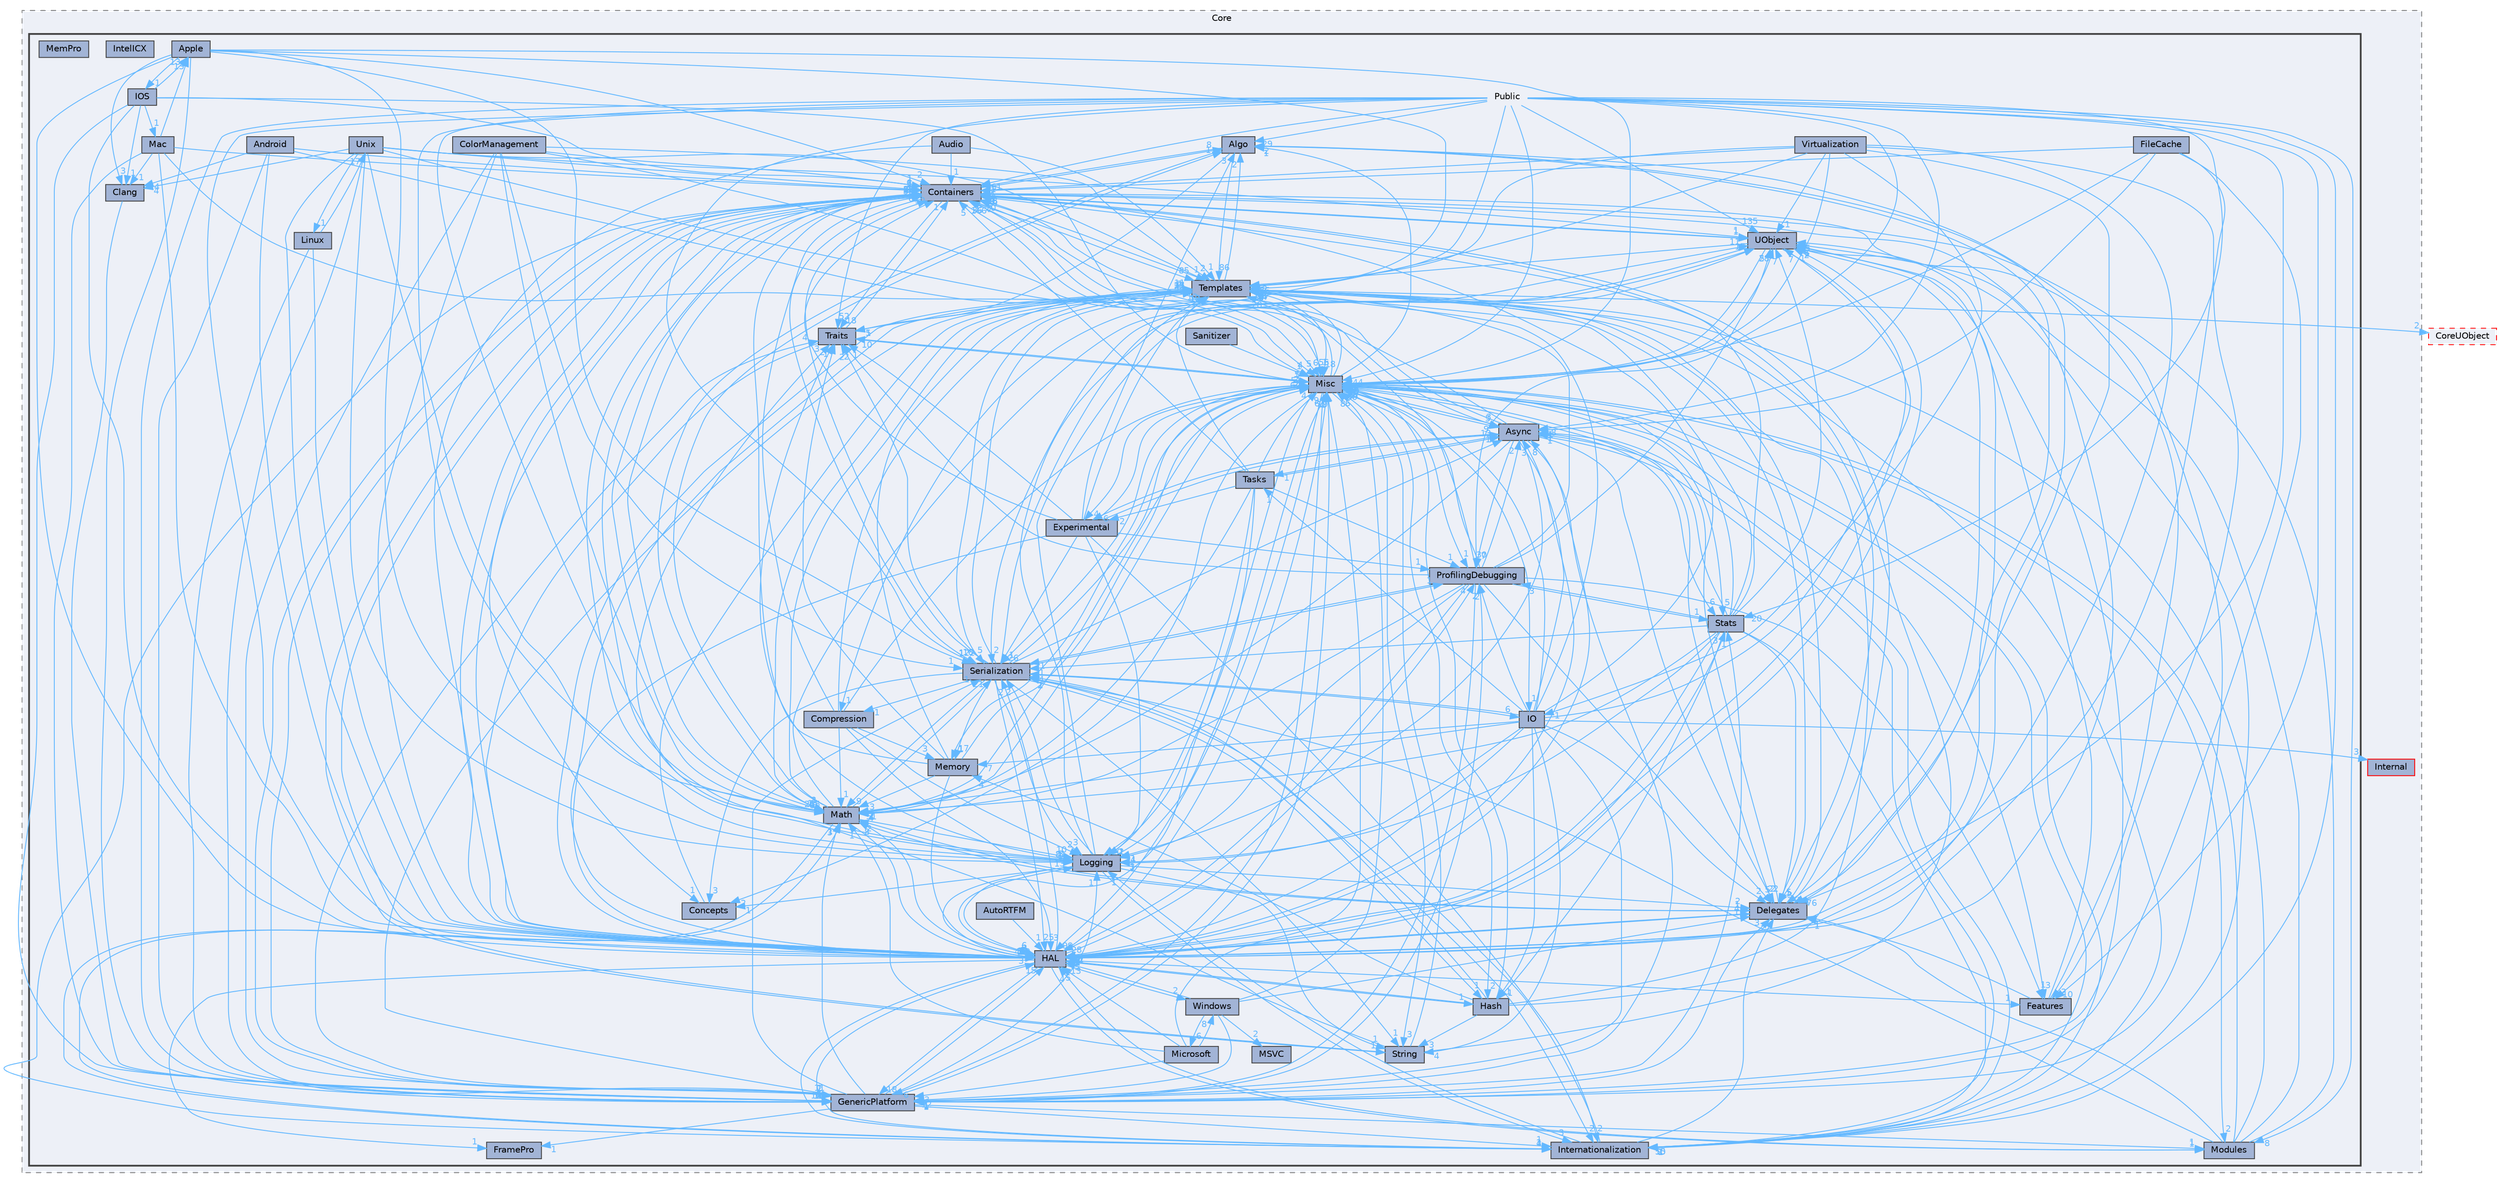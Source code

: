digraph "Public"
{
 // INTERACTIVE_SVG=YES
 // LATEX_PDF_SIZE
  bgcolor="transparent";
  edge [fontname=Helvetica,fontsize=10,labelfontname=Helvetica,labelfontsize=10];
  node [fontname=Helvetica,fontsize=10,shape=box,height=0.2,width=0.4];
  compound=true
  subgraph clusterdir_0e6cddcc9caa1238c7f3774224afaa45 {
    graph [ bgcolor="#edf0f7", pencolor="grey50", label="Core", fontname=Helvetica,fontsize=10 style="filled,dashed", URL="dir_0e6cddcc9caa1238c7f3774224afaa45.html",tooltip=""]
  dir_71b836e9ee7c70b989567d14da179def [label="Internal", fillcolor="#a2b4d6", color="red", style="filled", URL="dir_71b836e9ee7c70b989567d14da179def.html",tooltip=""];
  subgraph clusterdir_ba49309ee78fabe0452662bc1a7ef37d {
    graph [ bgcolor="#edf0f7", pencolor="grey25", label="", fontname=Helvetica,fontsize=10 style="filled,bold", URL="dir_ba49309ee78fabe0452662bc1a7ef37d.html",tooltip=""]
    dir_ba49309ee78fabe0452662bc1a7ef37d [shape=plaintext, label="Public"];
  dir_1fe1ba1bbc29dab414502b62d4117415 [label="Algo", fillcolor="#a2b4d6", color="grey25", style="filled", URL="dir_1fe1ba1bbc29dab414502b62d4117415.html",tooltip=""];
  dir_93b749fc84ff9a94f992ce9e13a1f40f [label="Android", fillcolor="#a2b4d6", color="grey25", style="filled", URL="dir_93b749fc84ff9a94f992ce9e13a1f40f.html",tooltip=""];
  dir_16ab40f4c616a408a6a8415136e530c5 [label="Apple", fillcolor="#a2b4d6", color="grey25", style="filled", URL="dir_16ab40f4c616a408a6a8415136e530c5.html",tooltip=""];
  dir_fab0544b3443f914df6ed288343023f7 [label="Async", fillcolor="#a2b4d6", color="grey25", style="filled", URL="dir_fab0544b3443f914df6ed288343023f7.html",tooltip=""];
  dir_40f4497bf228cea3587d2500c3f3e811 [label="Audio", fillcolor="#a2b4d6", color="grey25", style="filled", URL="dir_40f4497bf228cea3587d2500c3f3e811.html",tooltip=""];
  dir_50797b24218942d5c908a638c9d6011e [label="AutoRTFM", fillcolor="#a2b4d6", color="grey25", style="filled", URL="dir_50797b24218942d5c908a638c9d6011e.html",tooltip=""];
  dir_078daea5ffa65da1641e1882ed4f00b6 [label="Clang", fillcolor="#a2b4d6", color="grey25", style="filled", URL="dir_078daea5ffa65da1641e1882ed4f00b6.html",tooltip=""];
  dir_b1e4e44619822e99bf9ebf5c13e7a4b2 [label="ColorManagement", fillcolor="#a2b4d6", color="grey25", style="filled", URL="dir_b1e4e44619822e99bf9ebf5c13e7a4b2.html",tooltip=""];
  dir_c4f461ceca7dce2b5f55ab3999b4eee0 [label="Compression", fillcolor="#a2b4d6", color="grey25", style="filled", URL="dir_c4f461ceca7dce2b5f55ab3999b4eee0.html",tooltip=""];
  dir_c26db620287ff9e106cb2aff5aef10fd [label="Concepts", fillcolor="#a2b4d6", color="grey25", style="filled", URL="dir_c26db620287ff9e106cb2aff5aef10fd.html",tooltip=""];
  dir_d6d4edf6ba84739b62e6fae684879a69 [label="Containers", fillcolor="#a2b4d6", color="grey25", style="filled", URL="dir_d6d4edf6ba84739b62e6fae684879a69.html",tooltip=""];
  dir_a39d52dbb05fe3fcbf188fdc980a664a [label="Delegates", fillcolor="#a2b4d6", color="grey25", style="filled", URL="dir_a39d52dbb05fe3fcbf188fdc980a664a.html",tooltip=""];
  dir_4ab9d7572061c6848a717d3e8a158f2e [label="Experimental", fillcolor="#a2b4d6", color="grey25", style="filled", URL="dir_4ab9d7572061c6848a717d3e8a158f2e.html",tooltip=""];
  dir_62f09b8e1e6f3ef586ee436577226f09 [label="Features", fillcolor="#a2b4d6", color="grey25", style="filled", URL="dir_62f09b8e1e6f3ef586ee436577226f09.html",tooltip=""];
  dir_494c42f2d1b849a180c1364137208cf9 [label="FileCache", fillcolor="#a2b4d6", color="grey25", style="filled", URL="dir_494c42f2d1b849a180c1364137208cf9.html",tooltip=""];
  dir_5c0eeb3c15b03c983b321397a46f2ba1 [label="FramePro", fillcolor="#a2b4d6", color="grey25", style="filled", URL="dir_5c0eeb3c15b03c983b321397a46f2ba1.html",tooltip=""];
  dir_1c568e3b9220952114991a6a4d431654 [label="GenericPlatform", fillcolor="#a2b4d6", color="grey25", style="filled", URL="dir_1c568e3b9220952114991a6a4d431654.html",tooltip=""];
  dir_06b681a867cd45e91f64ca04156625cf [label="HAL", fillcolor="#a2b4d6", color="grey25", style="filled", URL="dir_06b681a867cd45e91f64ca04156625cf.html",tooltip=""];
  dir_a38a951f27dd3f115870e584331ce9ae [label="Hash", fillcolor="#a2b4d6", color="grey25", style="filled", URL="dir_a38a951f27dd3f115870e584331ce9ae.html",tooltip=""];
  dir_dc5bb4bbf2e789a9f825f83a01e16b33 [label="IntelICX", fillcolor="#a2b4d6", color="grey25", style="filled", URL="dir_dc5bb4bbf2e789a9f825f83a01e16b33.html",tooltip=""];
  dir_7c36f6222b1cd3894142f27e327fdf31 [label="Internationalization", fillcolor="#a2b4d6", color="grey25", style="filled", URL="dir_7c36f6222b1cd3894142f27e327fdf31.html",tooltip=""];
  dir_0c2f4c181c778ca137d016db61c3ffd6 [label="IO", fillcolor="#a2b4d6", color="grey25", style="filled", URL="dir_0c2f4c181c778ca137d016db61c3ffd6.html",tooltip=""];
  dir_d7023606aaf3d589397b0dc9d4358438 [label="IOS", fillcolor="#a2b4d6", color="grey25", style="filled", URL="dir_d7023606aaf3d589397b0dc9d4358438.html",tooltip=""];
  dir_5424d1f11d15c3af1d6f79d70e849840 [label="Linux", fillcolor="#a2b4d6", color="grey25", style="filled", URL="dir_5424d1f11d15c3af1d6f79d70e849840.html",tooltip=""];
  dir_cdbe86fff28349c50d558c00879cc362 [label="Logging", fillcolor="#a2b4d6", color="grey25", style="filled", URL="dir_cdbe86fff28349c50d558c00879cc362.html",tooltip=""];
  dir_2415b8757af48c5b2b2d3d62461e4218 [label="Mac", fillcolor="#a2b4d6", color="grey25", style="filled", URL="dir_2415b8757af48c5b2b2d3d62461e4218.html",tooltip=""];
  dir_d9c32345848c1de2353c1248bbdefaac [label="Math", fillcolor="#a2b4d6", color="grey25", style="filled", URL="dir_d9c32345848c1de2353c1248bbdefaac.html",tooltip=""];
  dir_61f53bcac5392dd93e7b6b179c6206e3 [label="Memory", fillcolor="#a2b4d6", color="grey25", style="filled", URL="dir_61f53bcac5392dd93e7b6b179c6206e3.html",tooltip=""];
  dir_6b902dfa2c00f2ce4903655e57a1ccac [label="MemPro", fillcolor="#a2b4d6", color="grey25", style="filled", URL="dir_6b902dfa2c00f2ce4903655e57a1ccac.html",tooltip=""];
  dir_16c4c5a0f1b89371cdaac3615a7ab37c [label="Microsoft", fillcolor="#a2b4d6", color="grey25", style="filled", URL="dir_16c4c5a0f1b89371cdaac3615a7ab37c.html",tooltip=""];
  dir_8d7b93d547498163f6da7ff79a1b5a4d [label="Misc", fillcolor="#a2b4d6", color="grey25", style="filled", URL="dir_8d7b93d547498163f6da7ff79a1b5a4d.html",tooltip=""];
  dir_12cdd3bc8143e5528c8a1de6fac6c11e [label="Modules", fillcolor="#a2b4d6", color="grey25", style="filled", URL="dir_12cdd3bc8143e5528c8a1de6fac6c11e.html",tooltip=""];
  dir_ca630a2246150320824ee19381427656 [label="MSVC", fillcolor="#a2b4d6", color="grey25", style="filled", URL="dir_ca630a2246150320824ee19381427656.html",tooltip=""];
  dir_05d66f52e7112794eb14e508e2415903 [label="ProfilingDebugging", fillcolor="#a2b4d6", color="grey25", style="filled", URL="dir_05d66f52e7112794eb14e508e2415903.html",tooltip=""];
  dir_530c73f33d193428a710649b34e04192 [label="Sanitizer", fillcolor="#a2b4d6", color="grey25", style="filled", URL="dir_530c73f33d193428a710649b34e04192.html",tooltip=""];
  dir_4acb951885fdf3c7a4c2ab809ab845db [label="Serialization", fillcolor="#a2b4d6", color="grey25", style="filled", URL="dir_4acb951885fdf3c7a4c2ab809ab845db.html",tooltip=""];
  dir_e0cb2c4386df61ba97611b89ffa6022e [label="Stats", fillcolor="#a2b4d6", color="grey25", style="filled", URL="dir_e0cb2c4386df61ba97611b89ffa6022e.html",tooltip=""];
  dir_320360e1f078dda43a743c6d58bbd9d4 [label="String", fillcolor="#a2b4d6", color="grey25", style="filled", URL="dir_320360e1f078dda43a743c6d58bbd9d4.html",tooltip=""];
  dir_7399449cc85ac81d3a259c5f7aed8f45 [label="Tasks", fillcolor="#a2b4d6", color="grey25", style="filled", URL="dir_7399449cc85ac81d3a259c5f7aed8f45.html",tooltip=""];
  dir_d923b29e5793e4ca6ecf89bd6d2fe94d [label="Templates", fillcolor="#a2b4d6", color="grey25", style="filled", URL="dir_d923b29e5793e4ca6ecf89bd6d2fe94d.html",tooltip=""];
  dir_5ba3ce5a6b2972cf607ff00f8102a12d [label="Traits", fillcolor="#a2b4d6", color="grey25", style="filled", URL="dir_5ba3ce5a6b2972cf607ff00f8102a12d.html",tooltip=""];
  dir_548e15aa0ff2ef509860b4baa1638dcf [label="Unix", fillcolor="#a2b4d6", color="grey25", style="filled", URL="dir_548e15aa0ff2ef509860b4baa1638dcf.html",tooltip=""];
  dir_2d932d80d33aabcfd2bb1405923ee501 [label="UObject", fillcolor="#a2b4d6", color="grey25", style="filled", URL="dir_2d932d80d33aabcfd2bb1405923ee501.html",tooltip=""];
  dir_5a359a648224c830aaf1d40f72348b51 [label="Virtualization", fillcolor="#a2b4d6", color="grey25", style="filled", URL="dir_5a359a648224c830aaf1d40f72348b51.html",tooltip=""];
  dir_c6334f7c21d3e53d5a1c1a7f63a2fefd [label="Windows", fillcolor="#a2b4d6", color="grey25", style="filled", URL="dir_c6334f7c21d3e53d5a1c1a7f63a2fefd.html",tooltip=""];
  }
  }
  dir_4c499e5e32e2b4479ad7e552df73eeae [label="CoreUObject", fillcolor="#edf0f7", color="red", style="filled,dashed", URL="dir_4c499e5e32e2b4479ad7e552df73eeae.html",tooltip=""];
  dir_ba49309ee78fabe0452662bc1a7ef37d->dir_05d66f52e7112794eb14e508e2415903 [headlabel="30", labeldistance=1.5 headhref="dir_000933_000773.html" href="dir_000933_000773.html" color="steelblue1" fontcolor="steelblue1"];
  dir_ba49309ee78fabe0452662bc1a7ef37d->dir_06b681a867cd45e91f64ca04156625cf [headlabel="460", labeldistance=1.5 headhref="dir_000933_000461.html" href="dir_000933_000461.html" color="steelblue1" fontcolor="steelblue1"];
  dir_ba49309ee78fabe0452662bc1a7ef37d->dir_12cdd3bc8143e5528c8a1de6fac6c11e [headlabel="8", labeldistance=1.5 headhref="dir_000933_000663.html" href="dir_000933_000663.html" color="steelblue1" fontcolor="steelblue1"];
  dir_ba49309ee78fabe0452662bc1a7ef37d->dir_1c568e3b9220952114991a6a4d431654 [headlabel="126", labeldistance=1.5 headhref="dir_000933_000432.html" href="dir_000933_000432.html" color="steelblue1" fontcolor="steelblue1"];
  dir_ba49309ee78fabe0452662bc1a7ef37d->dir_1fe1ba1bbc29dab414502b62d4117415 [headlabel="29", labeldistance=1.5 headhref="dir_000933_000021.html" href="dir_000933_000021.html" color="steelblue1" fontcolor="steelblue1"];
  dir_ba49309ee78fabe0452662bc1a7ef37d->dir_2d932d80d33aabcfd2bb1405923ee501 [headlabel="135", labeldistance=1.5 headhref="dir_000933_001227.html" href="dir_000933_001227.html" color="steelblue1" fontcolor="steelblue1"];
  dir_ba49309ee78fabe0452662bc1a7ef37d->dir_4acb951885fdf3c7a4c2ab809ab845db [headlabel="122", labeldistance=1.5 headhref="dir_000933_001018.html" href="dir_000933_001018.html" color="steelblue1" fontcolor="steelblue1"];
  dir_ba49309ee78fabe0452662bc1a7ef37d->dir_5ba3ce5a6b2972cf607ff00f8102a12d [headlabel="52", labeldistance=1.5 headhref="dir_000933_001212.html" href="dir_000933_001212.html" color="steelblue1" fontcolor="steelblue1"];
  dir_ba49309ee78fabe0452662bc1a7ef37d->dir_62f09b8e1e6f3ef586ee436577226f09 [headlabel="10", labeldistance=1.5 headhref="dir_000933_000396.html" href="dir_000933_000396.html" color="steelblue1" fontcolor="steelblue1"];
  dir_ba49309ee78fabe0452662bc1a7ef37d->dir_7c36f6222b1cd3894142f27e327fdf31 [headlabel="50", labeldistance=1.5 headhref="dir_000933_000526.html" href="dir_000933_000526.html" color="steelblue1" fontcolor="steelblue1"];
  dir_ba49309ee78fabe0452662bc1a7ef37d->dir_8d7b93d547498163f6da7ff79a1b5a4d [headlabel="644", labeldistance=1.5 headhref="dir_000933_000649.html" href="dir_000933_000649.html" color="steelblue1" fontcolor="steelblue1"];
  dir_ba49309ee78fabe0452662bc1a7ef37d->dir_a39d52dbb05fe3fcbf188fdc980a664a [headlabel="76", labeldistance=1.5 headhref="dir_000933_000308.html" href="dir_000933_000308.html" color="steelblue1" fontcolor="steelblue1"];
  dir_ba49309ee78fabe0452662bc1a7ef37d->dir_cdbe86fff28349c50d558c00879cc362 [headlabel="81", labeldistance=1.5 headhref="dir_000933_000592.html" href="dir_000933_000592.html" color="steelblue1" fontcolor="steelblue1"];
  dir_ba49309ee78fabe0452662bc1a7ef37d->dir_d6d4edf6ba84739b62e6fae684879a69 [headlabel="661", labeldistance=1.5 headhref="dir_000933_000253.html" href="dir_000933_000253.html" color="steelblue1" fontcolor="steelblue1"];
  dir_ba49309ee78fabe0452662bc1a7ef37d->dir_d923b29e5793e4ca6ecf89bd6d2fe94d [headlabel="656", labeldistance=1.5 headhref="dir_000933_001176.html" href="dir_000933_001176.html" color="steelblue1" fontcolor="steelblue1"];
  dir_ba49309ee78fabe0452662bc1a7ef37d->dir_d9c32345848c1de2353c1248bbdefaac [headlabel="265", labeldistance=1.5 headhref="dir_000933_000608.html" href="dir_000933_000608.html" color="steelblue1" fontcolor="steelblue1"];
  dir_ba49309ee78fabe0452662bc1a7ef37d->dir_e0cb2c4386df61ba97611b89ffa6022e [headlabel="20", labeldistance=1.5 headhref="dir_000933_001138.html" href="dir_000933_001138.html" color="steelblue1" fontcolor="steelblue1"];
  dir_ba49309ee78fabe0452662bc1a7ef37d->dir_fab0544b3443f914df6ed288343023f7 [headlabel="58", labeldistance=1.5 headhref="dir_000933_000065.html" href="dir_000933_000065.html" color="steelblue1" fontcolor="steelblue1"];
  dir_1fe1ba1bbc29dab414502b62d4117415->dir_06b681a867cd45e91f64ca04156625cf [headlabel="2", labeldistance=1.5 headhref="dir_000021_000461.html" href="dir_000021_000461.html" color="steelblue1" fontcolor="steelblue1"];
  dir_1fe1ba1bbc29dab414502b62d4117415->dir_1c568e3b9220952114991a6a4d431654 [headlabel="1", labeldistance=1.5 headhref="dir_000021_000432.html" href="dir_000021_000432.html" color="steelblue1" fontcolor="steelblue1"];
  dir_1fe1ba1bbc29dab414502b62d4117415->dir_5ba3ce5a6b2972cf607ff00f8102a12d [headlabel="1", labeldistance=1.5 headhref="dir_000021_001212.html" href="dir_000021_001212.html" color="steelblue1" fontcolor="steelblue1"];
  dir_1fe1ba1bbc29dab414502b62d4117415->dir_d6d4edf6ba84739b62e6fae684879a69 [headlabel="1", labeldistance=1.5 headhref="dir_000021_000253.html" href="dir_000021_000253.html" color="steelblue1" fontcolor="steelblue1"];
  dir_1fe1ba1bbc29dab414502b62d4117415->dir_d923b29e5793e4ca6ecf89bd6d2fe94d [headlabel="86", labeldistance=1.5 headhref="dir_000021_001176.html" href="dir_000021_001176.html" color="steelblue1" fontcolor="steelblue1"];
  dir_1fe1ba1bbc29dab414502b62d4117415->dir_d9c32345848c1de2353c1248bbdefaac [headlabel="3", labeldistance=1.5 headhref="dir_000021_000608.html" href="dir_000021_000608.html" color="steelblue1" fontcolor="steelblue1"];
  dir_93b749fc84ff9a94f992ce9e13a1f40f->dir_06b681a867cd45e91f64ca04156625cf [headlabel="4", labeldistance=1.5 headhref="dir_000028_000461.html" href="dir_000028_000461.html" color="steelblue1" fontcolor="steelblue1"];
  dir_93b749fc84ff9a94f992ce9e13a1f40f->dir_078daea5ffa65da1641e1882ed4f00b6 [headlabel="4", labeldistance=1.5 headhref="dir_000028_000174.html" href="dir_000028_000174.html" color="steelblue1" fontcolor="steelblue1"];
  dir_93b749fc84ff9a94f992ce9e13a1f40f->dir_1c568e3b9220952114991a6a4d431654 [headlabel="15", labeldistance=1.5 headhref="dir_000028_000432.html" href="dir_000028_000432.html" color="steelblue1" fontcolor="steelblue1"];
  dir_93b749fc84ff9a94f992ce9e13a1f40f->dir_8d7b93d547498163f6da7ff79a1b5a4d [headlabel="5", labeldistance=1.5 headhref="dir_000028_000649.html" href="dir_000028_000649.html" color="steelblue1" fontcolor="steelblue1"];
  dir_93b749fc84ff9a94f992ce9e13a1f40f->dir_d6d4edf6ba84739b62e6fae684879a69 [headlabel="3", labeldistance=1.5 headhref="dir_000028_000253.html" href="dir_000028_000253.html" color="steelblue1" fontcolor="steelblue1"];
  dir_16ab40f4c616a408a6a8415136e530c5->dir_06b681a867cd45e91f64ca04156625cf [headlabel="1", labeldistance=1.5 headhref="dir_000050_000461.html" href="dir_000050_000461.html" color="steelblue1" fontcolor="steelblue1"];
  dir_16ab40f4c616a408a6a8415136e530c5->dir_078daea5ffa65da1641e1882ed4f00b6 [headlabel="3", labeldistance=1.5 headhref="dir_000050_000174.html" href="dir_000050_000174.html" color="steelblue1" fontcolor="steelblue1"];
  dir_16ab40f4c616a408a6a8415136e530c5->dir_1c568e3b9220952114991a6a4d431654 [headlabel="12", labeldistance=1.5 headhref="dir_000050_000432.html" href="dir_000050_000432.html" color="steelblue1" fontcolor="steelblue1"];
  dir_16ab40f4c616a408a6a8415136e530c5->dir_4acb951885fdf3c7a4c2ab809ab845db [headlabel="1", labeldistance=1.5 headhref="dir_000050_001018.html" href="dir_000050_001018.html" color="steelblue1" fontcolor="steelblue1"];
  dir_16ab40f4c616a408a6a8415136e530c5->dir_8d7b93d547498163f6da7ff79a1b5a4d [headlabel="2", labeldistance=1.5 headhref="dir_000050_000649.html" href="dir_000050_000649.html" color="steelblue1" fontcolor="steelblue1"];
  dir_16ab40f4c616a408a6a8415136e530c5->dir_cdbe86fff28349c50d558c00879cc362 [headlabel="1", labeldistance=1.5 headhref="dir_000050_000592.html" href="dir_000050_000592.html" color="steelblue1" fontcolor="steelblue1"];
  dir_16ab40f4c616a408a6a8415136e530c5->dir_d6d4edf6ba84739b62e6fae684879a69 [headlabel="2", labeldistance=1.5 headhref="dir_000050_000253.html" href="dir_000050_000253.html" color="steelblue1" fontcolor="steelblue1"];
  dir_16ab40f4c616a408a6a8415136e530c5->dir_d7023606aaf3d589397b0dc9d4358438 [headlabel="1", labeldistance=1.5 headhref="dir_000050_000537.html" href="dir_000050_000537.html" color="steelblue1" fontcolor="steelblue1"];
  dir_16ab40f4c616a408a6a8415136e530c5->dir_d923b29e5793e4ca6ecf89bd6d2fe94d [headlabel="1", labeldistance=1.5 headhref="dir_000050_001176.html" href="dir_000050_001176.html" color="steelblue1" fontcolor="steelblue1"];
  dir_fab0544b3443f914df6ed288343023f7->dir_05d66f52e7112794eb14e508e2415903 [headlabel="7", labeldistance=1.5 headhref="dir_000065_000773.html" href="dir_000065_000773.html" color="steelblue1" fontcolor="steelblue1"];
  dir_fab0544b3443f914df6ed288343023f7->dir_06b681a867cd45e91f64ca04156625cf [headlabel="32", labeldistance=1.5 headhref="dir_000065_000461.html" href="dir_000065_000461.html" color="steelblue1" fontcolor="steelblue1"];
  dir_fab0544b3443f914df6ed288343023f7->dir_1c568e3b9220952114991a6a4d431654 [headlabel="1", labeldistance=1.5 headhref="dir_000065_000432.html" href="dir_000065_000432.html" color="steelblue1" fontcolor="steelblue1"];
  dir_fab0544b3443f914df6ed288343023f7->dir_4ab9d7572061c6848a717d3e8a158f2e [headlabel="6", labeldistance=1.5 headhref="dir_000065_000380.html" href="dir_000065_000380.html" color="steelblue1" fontcolor="steelblue1"];
  dir_fab0544b3443f914df6ed288343023f7->dir_7399449cc85ac81d3a259c5f7aed8f45 [headlabel="1", labeldistance=1.5 headhref="dir_000065_001173.html" href="dir_000065_001173.html" color="steelblue1" fontcolor="steelblue1"];
  dir_fab0544b3443f914df6ed288343023f7->dir_7c36f6222b1cd3894142f27e327fdf31 [headlabel="1", labeldistance=1.5 headhref="dir_000065_000526.html" href="dir_000065_000526.html" color="steelblue1" fontcolor="steelblue1"];
  dir_fab0544b3443f914df6ed288343023f7->dir_8d7b93d547498163f6da7ff79a1b5a4d [headlabel="34", labeldistance=1.5 headhref="dir_000065_000649.html" href="dir_000065_000649.html" color="steelblue1" fontcolor="steelblue1"];
  dir_fab0544b3443f914df6ed288343023f7->dir_a39d52dbb05fe3fcbf188fdc980a664a [headlabel="2", labeldistance=1.5 headhref="dir_000065_000308.html" href="dir_000065_000308.html" color="steelblue1" fontcolor="steelblue1"];
  dir_fab0544b3443f914df6ed288343023f7->dir_d6d4edf6ba84739b62e6fae684879a69 [headlabel="20", labeldistance=1.5 headhref="dir_000065_000253.html" href="dir_000065_000253.html" color="steelblue1" fontcolor="steelblue1"];
  dir_fab0544b3443f914df6ed288343023f7->dir_d923b29e5793e4ca6ecf89bd6d2fe94d [headlabel="28", labeldistance=1.5 headhref="dir_000065_001176.html" href="dir_000065_001176.html" color="steelblue1" fontcolor="steelblue1"];
  dir_fab0544b3443f914df6ed288343023f7->dir_d9c32345848c1de2353c1248bbdefaac [headlabel="2", labeldistance=1.5 headhref="dir_000065_000608.html" href="dir_000065_000608.html" color="steelblue1" fontcolor="steelblue1"];
  dir_fab0544b3443f914df6ed288343023f7->dir_e0cb2c4386df61ba97611b89ffa6022e [headlabel="6", labeldistance=1.5 headhref="dir_000065_001138.html" href="dir_000065_001138.html" color="steelblue1" fontcolor="steelblue1"];
  dir_fab0544b3443f914df6ed288343023f7->dir_cdbe86fff28349c50d558c00879cc362 [headlabel="1", labeldistance=1.5 headhref="dir_000065_000592.html" href="dir_000065_000592.html" color="steelblue1" fontcolor="steelblue1"];
  dir_40f4497bf228cea3587d2500c3f3e811->dir_06b681a867cd45e91f64ca04156625cf [headlabel="1", labeldistance=1.5 headhref="dir_000070_000461.html" href="dir_000070_000461.html" color="steelblue1" fontcolor="steelblue1"];
  dir_40f4497bf228cea3587d2500c3f3e811->dir_d6d4edf6ba84739b62e6fae684879a69 [headlabel="1", labeldistance=1.5 headhref="dir_000070_000253.html" href="dir_000070_000253.html" color="steelblue1" fontcolor="steelblue1"];
  dir_40f4497bf228cea3587d2500c3f3e811->dir_d923b29e5793e4ca6ecf89bd6d2fe94d [headlabel="1", labeldistance=1.5 headhref="dir_000070_001176.html" href="dir_000070_001176.html" color="steelblue1" fontcolor="steelblue1"];
  dir_50797b24218942d5c908a638c9d6011e->dir_06b681a867cd45e91f64ca04156625cf [headlabel="1", labeldistance=1.5 headhref="dir_000083_000461.html" href="dir_000083_000461.html" color="steelblue1" fontcolor="steelblue1"];
  dir_078daea5ffa65da1641e1882ed4f00b6->dir_1c568e3b9220952114991a6a4d431654 [headlabel="1", labeldistance=1.5 headhref="dir_000174_000432.html" href="dir_000174_000432.html" color="steelblue1" fontcolor="steelblue1"];
  dir_b1e4e44619822e99bf9ebf5c13e7a4b2->dir_06b681a867cd45e91f64ca04156625cf [headlabel="1", labeldistance=1.5 headhref="dir_000205_000461.html" href="dir_000205_000461.html" color="steelblue1" fontcolor="steelblue1"];
  dir_b1e4e44619822e99bf9ebf5c13e7a4b2->dir_1c568e3b9220952114991a6a4d431654 [headlabel="1", labeldistance=1.5 headhref="dir_000205_000432.html" href="dir_000205_000432.html" color="steelblue1" fontcolor="steelblue1"];
  dir_b1e4e44619822e99bf9ebf5c13e7a4b2->dir_4acb951885fdf3c7a4c2ab809ab845db [headlabel="1", labeldistance=1.5 headhref="dir_000205_001018.html" href="dir_000205_001018.html" color="steelblue1" fontcolor="steelblue1"];
  dir_b1e4e44619822e99bf9ebf5c13e7a4b2->dir_8d7b93d547498163f6da7ff79a1b5a4d [headlabel="1", labeldistance=1.5 headhref="dir_000205_000649.html" href="dir_000205_000649.html" color="steelblue1" fontcolor="steelblue1"];
  dir_b1e4e44619822e99bf9ebf5c13e7a4b2->dir_d6d4edf6ba84739b62e6fae684879a69 [headlabel="1", labeldistance=1.5 headhref="dir_000205_000253.html" href="dir_000205_000253.html" color="steelblue1" fontcolor="steelblue1"];
  dir_b1e4e44619822e99bf9ebf5c13e7a4b2->dir_d923b29e5793e4ca6ecf89bd6d2fe94d [headlabel="2", labeldistance=1.5 headhref="dir_000205_001176.html" href="dir_000205_001176.html" color="steelblue1" fontcolor="steelblue1"];
  dir_b1e4e44619822e99bf9ebf5c13e7a4b2->dir_d9c32345848c1de2353c1248bbdefaac [headlabel="6", labeldistance=1.5 headhref="dir_000205_000608.html" href="dir_000205_000608.html" color="steelblue1" fontcolor="steelblue1"];
  dir_c4f461ceca7dce2b5f55ab3999b4eee0->dir_06b681a867cd45e91f64ca04156625cf [headlabel="3", labeldistance=1.5 headhref="dir_000235_000461.html" href="dir_000235_000461.html" color="steelblue1" fontcolor="steelblue1"];
  dir_c4f461ceca7dce2b5f55ab3999b4eee0->dir_61f53bcac5392dd93e7b6b179c6206e3 [headlabel="3", labeldistance=1.5 headhref="dir_000235_000620.html" href="dir_000235_000620.html" color="steelblue1" fontcolor="steelblue1"];
  dir_c4f461ceca7dce2b5f55ab3999b4eee0->dir_8d7b93d547498163f6da7ff79a1b5a4d [headlabel="2", labeldistance=1.5 headhref="dir_000235_000649.html" href="dir_000235_000649.html" color="steelblue1" fontcolor="steelblue1"];
  dir_c4f461ceca7dce2b5f55ab3999b4eee0->dir_cdbe86fff28349c50d558c00879cc362 [headlabel="2", labeldistance=1.5 headhref="dir_000235_000592.html" href="dir_000235_000592.html" color="steelblue1" fontcolor="steelblue1"];
  dir_c4f461ceca7dce2b5f55ab3999b4eee0->dir_d6d4edf6ba84739b62e6fae684879a69 [headlabel="5", labeldistance=1.5 headhref="dir_000235_000253.html" href="dir_000235_000253.html" color="steelblue1" fontcolor="steelblue1"];
  dir_c4f461ceca7dce2b5f55ab3999b4eee0->dir_d923b29e5793e4ca6ecf89bd6d2fe94d [headlabel="2", labeldistance=1.5 headhref="dir_000235_001176.html" href="dir_000235_001176.html" color="steelblue1" fontcolor="steelblue1"];
  dir_c4f461ceca7dce2b5f55ab3999b4eee0->dir_d9c32345848c1de2353c1248bbdefaac [headlabel="1", labeldistance=1.5 headhref="dir_000235_000608.html" href="dir_000235_000608.html" color="steelblue1" fontcolor="steelblue1"];
  dir_c26db620287ff9e106cb2aff5aef10fd->dir_d923b29e5793e4ca6ecf89bd6d2fe94d [headlabel="2", labeldistance=1.5 headhref="dir_000236_001176.html" href="dir_000236_001176.html" color="steelblue1" fontcolor="steelblue1"];
  dir_d6d4edf6ba84739b62e6fae684879a69->dir_06b681a867cd45e91f64ca04156625cf [headlabel="33", labeldistance=1.5 headhref="dir_000253_000461.html" href="dir_000253_000461.html" color="steelblue1" fontcolor="steelblue1"];
  dir_d6d4edf6ba84739b62e6fae684879a69->dir_1c568e3b9220952114991a6a4d431654 [headlabel="2", labeldistance=1.5 headhref="dir_000253_000432.html" href="dir_000253_000432.html" color="steelblue1" fontcolor="steelblue1"];
  dir_d6d4edf6ba84739b62e6fae684879a69->dir_1fe1ba1bbc29dab414502b62d4117415 [headlabel="8", labeldistance=1.5 headhref="dir_000253_000021.html" href="dir_000253_000021.html" color="steelblue1" fontcolor="steelblue1"];
  dir_d6d4edf6ba84739b62e6fae684879a69->dir_2d932d80d33aabcfd2bb1405923ee501 [headlabel="1", labeldistance=1.5 headhref="dir_000253_001227.html" href="dir_000253_001227.html" color="steelblue1" fontcolor="steelblue1"];
  dir_d6d4edf6ba84739b62e6fae684879a69->dir_320360e1f078dda43a743c6d58bbd9d4 [headlabel="1", labeldistance=1.5 headhref="dir_000253_001142.html" href="dir_000253_001142.html" color="steelblue1" fontcolor="steelblue1"];
  dir_d6d4edf6ba84739b62e6fae684879a69->dir_4acb951885fdf3c7a4c2ab809ab845db [headlabel="16", labeldistance=1.5 headhref="dir_000253_001018.html" href="dir_000253_001018.html" color="steelblue1" fontcolor="steelblue1"];
  dir_d6d4edf6ba84739b62e6fae684879a69->dir_5ba3ce5a6b2972cf607ff00f8102a12d [headlabel="18", labeldistance=1.5 headhref="dir_000253_001212.html" href="dir_000253_001212.html" color="steelblue1" fontcolor="steelblue1"];
  dir_d6d4edf6ba84739b62e6fae684879a69->dir_8d7b93d547498163f6da7ff79a1b5a4d [headlabel="56", labeldistance=1.5 headhref="dir_000253_000649.html" href="dir_000253_000649.html" color="steelblue1" fontcolor="steelblue1"];
  dir_d6d4edf6ba84739b62e6fae684879a69->dir_a39d52dbb05fe3fcbf188fdc980a664a [headlabel="3", labeldistance=1.5 headhref="dir_000253_000308.html" href="dir_000253_000308.html" color="steelblue1" fontcolor="steelblue1"];
  dir_d6d4edf6ba84739b62e6fae684879a69->dir_c26db620287ff9e106cb2aff5aef10fd [headlabel="1", labeldistance=1.5 headhref="dir_000253_000236.html" href="dir_000253_000236.html" color="steelblue1" fontcolor="steelblue1"];
  dir_d6d4edf6ba84739b62e6fae684879a69->dir_cdbe86fff28349c50d558c00879cc362 [headlabel="3", labeldistance=1.5 headhref="dir_000253_000592.html" href="dir_000253_000592.html" color="steelblue1" fontcolor="steelblue1"];
  dir_d6d4edf6ba84739b62e6fae684879a69->dir_d923b29e5793e4ca6ecf89bd6d2fe94d [headlabel="85", labeldistance=1.5 headhref="dir_000253_001176.html" href="dir_000253_001176.html" color="steelblue1" fontcolor="steelblue1"];
  dir_d6d4edf6ba84739b62e6fae684879a69->dir_d9c32345848c1de2353c1248bbdefaac [headlabel="14", labeldistance=1.5 headhref="dir_000253_000608.html" href="dir_000253_000608.html" color="steelblue1" fontcolor="steelblue1"];
  dir_d6d4edf6ba84739b62e6fae684879a69->dir_fab0544b3443f914df6ed288343023f7 [headlabel="3", labeldistance=1.5 headhref="dir_000253_000065.html" href="dir_000253_000065.html" color="steelblue1" fontcolor="steelblue1"];
  dir_a39d52dbb05fe3fcbf188fdc980a664a->dir_06b681a867cd45e91f64ca04156625cf [headlabel="1", labeldistance=1.5 headhref="dir_000308_000461.html" href="dir_000308_000461.html" color="steelblue1" fontcolor="steelblue1"];
  dir_a39d52dbb05fe3fcbf188fdc980a664a->dir_2d932d80d33aabcfd2bb1405923ee501 [headlabel="6", labeldistance=1.5 headhref="dir_000308_001227.html" href="dir_000308_001227.html" color="steelblue1" fontcolor="steelblue1"];
  dir_a39d52dbb05fe3fcbf188fdc980a664a->dir_8d7b93d547498163f6da7ff79a1b5a4d [headlabel="6", labeldistance=1.5 headhref="dir_000308_000649.html" href="dir_000308_000649.html" color="steelblue1" fontcolor="steelblue1"];
  dir_a39d52dbb05fe3fcbf188fdc980a664a->dir_d6d4edf6ba84739b62e6fae684879a69 [headlabel="3", labeldistance=1.5 headhref="dir_000308_000253.html" href="dir_000308_000253.html" color="steelblue1" fontcolor="steelblue1"];
  dir_a39d52dbb05fe3fcbf188fdc980a664a->dir_d923b29e5793e4ca6ecf89bd6d2fe94d [headlabel="8", labeldistance=1.5 headhref="dir_000308_001176.html" href="dir_000308_001176.html" color="steelblue1" fontcolor="steelblue1"];
  dir_a39d52dbb05fe3fcbf188fdc980a664a->dir_d9c32345848c1de2353c1248bbdefaac [headlabel="2", labeldistance=1.5 headhref="dir_000308_000608.html" href="dir_000308_000608.html" color="steelblue1" fontcolor="steelblue1"];
  dir_4ab9d7572061c6848a717d3e8a158f2e->dir_05d66f52e7112794eb14e508e2415903 [headlabel="1", labeldistance=1.5 headhref="dir_000380_000773.html" href="dir_000380_000773.html" color="steelblue1" fontcolor="steelblue1"];
  dir_4ab9d7572061c6848a717d3e8a158f2e->dir_06b681a867cd45e91f64ca04156625cf [headlabel="10", labeldistance=1.5 headhref="dir_000380_000461.html" href="dir_000380_000461.html" color="steelblue1" fontcolor="steelblue1"];
  dir_4ab9d7572061c6848a717d3e8a158f2e->dir_1fe1ba1bbc29dab414502b62d4117415 [headlabel="3", labeldistance=1.5 headhref="dir_000380_000021.html" href="dir_000380_000021.html" color="steelblue1" fontcolor="steelblue1"];
  dir_4ab9d7572061c6848a717d3e8a158f2e->dir_8d7b93d547498163f6da7ff79a1b5a4d [headlabel="9", labeldistance=1.5 headhref="dir_000380_000649.html" href="dir_000380_000649.html" color="steelblue1" fontcolor="steelblue1"];
  dir_4ab9d7572061c6848a717d3e8a158f2e->dir_d6d4edf6ba84739b62e6fae684879a69 [headlabel="10", labeldistance=1.5 headhref="dir_000380_000253.html" href="dir_000380_000253.html" color="steelblue1" fontcolor="steelblue1"];
  dir_4ab9d7572061c6848a717d3e8a158f2e->dir_d923b29e5793e4ca6ecf89bd6d2fe94d [headlabel="12", labeldistance=1.5 headhref="dir_000380_001176.html" href="dir_000380_001176.html" color="steelblue1" fontcolor="steelblue1"];
  dir_4ab9d7572061c6848a717d3e8a158f2e->dir_fab0544b3443f914df6ed288343023f7 [headlabel="9", labeldistance=1.5 headhref="dir_000380_000065.html" href="dir_000380_000065.html" color="steelblue1" fontcolor="steelblue1"];
  dir_4ab9d7572061c6848a717d3e8a158f2e->dir_5ba3ce5a6b2972cf607ff00f8102a12d [headlabel="1", labeldistance=1.5 headhref="dir_000380_001212.html" href="dir_000380_001212.html" color="steelblue1" fontcolor="steelblue1"];
  dir_4ab9d7572061c6848a717d3e8a158f2e->dir_7c36f6222b1cd3894142f27e327fdf31 [headlabel="2", labeldistance=1.5 headhref="dir_000380_000526.html" href="dir_000380_000526.html" color="steelblue1" fontcolor="steelblue1"];
  dir_4ab9d7572061c6848a717d3e8a158f2e->dir_cdbe86fff28349c50d558c00879cc362 [headlabel="1", labeldistance=1.5 headhref="dir_000380_000592.html" href="dir_000380_000592.html" color="steelblue1" fontcolor="steelblue1"];
  dir_4ab9d7572061c6848a717d3e8a158f2e->dir_4acb951885fdf3c7a4c2ab809ab845db [headlabel="1", labeldistance=1.5 headhref="dir_000380_001018.html" href="dir_000380_001018.html" color="steelblue1" fontcolor="steelblue1"];
  dir_62f09b8e1e6f3ef586ee436577226f09->dir_2d932d80d33aabcfd2bb1405923ee501 [headlabel="1", labeldistance=1.5 headhref="dir_000396_001227.html" href="dir_000396_001227.html" color="steelblue1" fontcolor="steelblue1"];
  dir_62f09b8e1e6f3ef586ee436577226f09->dir_a39d52dbb05fe3fcbf188fdc980a664a [headlabel="1", labeldistance=1.5 headhref="dir_000396_000308.html" href="dir_000396_000308.html" color="steelblue1" fontcolor="steelblue1"];
  dir_62f09b8e1e6f3ef586ee436577226f09->dir_d6d4edf6ba84739b62e6fae684879a69 [headlabel="1", labeldistance=1.5 headhref="dir_000396_000253.html" href="dir_000396_000253.html" color="steelblue1" fontcolor="steelblue1"];
  dir_494c42f2d1b849a180c1364137208cf9->dir_06b681a867cd45e91f64ca04156625cf [headlabel="2", labeldistance=1.5 headhref="dir_000399_000461.html" href="dir_000399_000461.html" color="steelblue1" fontcolor="steelblue1"];
  dir_494c42f2d1b849a180c1364137208cf9->dir_1c568e3b9220952114991a6a4d431654 [headlabel="1", labeldistance=1.5 headhref="dir_000399_000432.html" href="dir_000399_000432.html" color="steelblue1" fontcolor="steelblue1"];
  dir_494c42f2d1b849a180c1364137208cf9->dir_8d7b93d547498163f6da7ff79a1b5a4d [headlabel="1", labeldistance=1.5 headhref="dir_000399_000649.html" href="dir_000399_000649.html" color="steelblue1" fontcolor="steelblue1"];
  dir_494c42f2d1b849a180c1364137208cf9->dir_d6d4edf6ba84739b62e6fae684879a69 [headlabel="1", labeldistance=1.5 headhref="dir_000399_000253.html" href="dir_000399_000253.html" color="steelblue1" fontcolor="steelblue1"];
  dir_494c42f2d1b849a180c1364137208cf9->dir_fab0544b3443f914df6ed288343023f7 [headlabel="1", labeldistance=1.5 headhref="dir_000399_000065.html" href="dir_000399_000065.html" color="steelblue1" fontcolor="steelblue1"];
  dir_1c568e3b9220952114991a6a4d431654->dir_05d66f52e7112794eb14e508e2415903 [headlabel="2", labeldistance=1.5 headhref="dir_000432_000773.html" href="dir_000432_000773.html" color="steelblue1" fontcolor="steelblue1"];
  dir_1c568e3b9220952114991a6a4d431654->dir_06b681a867cd45e91f64ca04156625cf [headlabel="15", labeldistance=1.5 headhref="dir_000432_000461.html" href="dir_000432_000461.html" color="steelblue1" fontcolor="steelblue1"];
  dir_1c568e3b9220952114991a6a4d431654->dir_12cdd3bc8143e5528c8a1de6fac6c11e [headlabel="1", labeldistance=1.5 headhref="dir_000432_000663.html" href="dir_000432_000663.html" color="steelblue1" fontcolor="steelblue1"];
  dir_1c568e3b9220952114991a6a4d431654->dir_2d932d80d33aabcfd2bb1405923ee501 [headlabel="2", labeldistance=1.5 headhref="dir_000432_001227.html" href="dir_000432_001227.html" color="steelblue1" fontcolor="steelblue1"];
  dir_1c568e3b9220952114991a6a4d431654->dir_4acb951885fdf3c7a4c2ab809ab845db [headlabel="1", labeldistance=1.5 headhref="dir_000432_001018.html" href="dir_000432_001018.html" color="steelblue1" fontcolor="steelblue1"];
  dir_1c568e3b9220952114991a6a4d431654->dir_5ba3ce5a6b2972cf607ff00f8102a12d [headlabel="4", labeldistance=1.5 headhref="dir_000432_001212.html" href="dir_000432_001212.html" color="steelblue1" fontcolor="steelblue1"];
  dir_1c568e3b9220952114991a6a4d431654->dir_5c0eeb3c15b03c983b321397a46f2ba1 [headlabel="1", labeldistance=1.5 headhref="dir_000432_000411.html" href="dir_000432_000411.html" color="steelblue1" fontcolor="steelblue1"];
  dir_1c568e3b9220952114991a6a4d431654->dir_7c36f6222b1cd3894142f27e327fdf31 [headlabel="1", labeldistance=1.5 headhref="dir_000432_000526.html" href="dir_000432_000526.html" color="steelblue1" fontcolor="steelblue1"];
  dir_1c568e3b9220952114991a6a4d431654->dir_8d7b93d547498163f6da7ff79a1b5a4d [headlabel="19", labeldistance=1.5 headhref="dir_000432_000649.html" href="dir_000432_000649.html" color="steelblue1" fontcolor="steelblue1"];
  dir_1c568e3b9220952114991a6a4d431654->dir_a39d52dbb05fe3fcbf188fdc980a664a [headlabel="3", labeldistance=1.5 headhref="dir_000432_000308.html" href="dir_000432_000308.html" color="steelblue1" fontcolor="steelblue1"];
  dir_1c568e3b9220952114991a6a4d431654->dir_cdbe86fff28349c50d558c00879cc362 [headlabel="1", labeldistance=1.5 headhref="dir_000432_000592.html" href="dir_000432_000592.html" color="steelblue1" fontcolor="steelblue1"];
  dir_1c568e3b9220952114991a6a4d431654->dir_d6d4edf6ba84739b62e6fae684879a69 [headlabel="28", labeldistance=1.5 headhref="dir_000432_000253.html" href="dir_000432_000253.html" color="steelblue1" fontcolor="steelblue1"];
  dir_1c568e3b9220952114991a6a4d431654->dir_d923b29e5793e4ca6ecf89bd6d2fe94d [headlabel="17", labeldistance=1.5 headhref="dir_000432_001176.html" href="dir_000432_001176.html" color="steelblue1" fontcolor="steelblue1"];
  dir_1c568e3b9220952114991a6a4d431654->dir_d9c32345848c1de2353c1248bbdefaac [headlabel="3", labeldistance=1.5 headhref="dir_000432_000608.html" href="dir_000432_000608.html" color="steelblue1" fontcolor="steelblue1"];
  dir_1c568e3b9220952114991a6a4d431654->dir_e0cb2c4386df61ba97611b89ffa6022e [headlabel="1", labeldistance=1.5 headhref="dir_000432_001138.html" href="dir_000432_001138.html" color="steelblue1" fontcolor="steelblue1"];
  dir_06b681a867cd45e91f64ca04156625cf->dir_05d66f52e7112794eb14e508e2415903 [headlabel="4", labeldistance=1.5 headhref="dir_000461_000773.html" href="dir_000461_000773.html" color="steelblue1" fontcolor="steelblue1"];
  dir_06b681a867cd45e91f64ca04156625cf->dir_12cdd3bc8143e5528c8a1de6fac6c11e [headlabel="1", labeldistance=1.5 headhref="dir_000461_000663.html" href="dir_000461_000663.html" color="steelblue1" fontcolor="steelblue1"];
  dir_06b681a867cd45e91f64ca04156625cf->dir_1c568e3b9220952114991a6a4d431654 [headlabel="18", labeldistance=1.5 headhref="dir_000461_000432.html" href="dir_000461_000432.html" color="steelblue1" fontcolor="steelblue1"];
  dir_06b681a867cd45e91f64ca04156625cf->dir_1fe1ba1bbc29dab414502b62d4117415 [headlabel="2", labeldistance=1.5 headhref="dir_000461_000021.html" href="dir_000461_000021.html" color="steelblue1" fontcolor="steelblue1"];
  dir_06b681a867cd45e91f64ca04156625cf->dir_2d932d80d33aabcfd2bb1405923ee501 [headlabel="1", labeldistance=1.5 headhref="dir_000461_001227.html" href="dir_000461_001227.html" color="steelblue1" fontcolor="steelblue1"];
  dir_06b681a867cd45e91f64ca04156625cf->dir_4acb951885fdf3c7a4c2ab809ab845db [headlabel="2", labeldistance=1.5 headhref="dir_000461_001018.html" href="dir_000461_001018.html" color="steelblue1" fontcolor="steelblue1"];
  dir_06b681a867cd45e91f64ca04156625cf->dir_5c0eeb3c15b03c983b321397a46f2ba1 [headlabel="1", labeldistance=1.5 headhref="dir_000461_000411.html" href="dir_000461_000411.html" color="steelblue1" fontcolor="steelblue1"];
  dir_06b681a867cd45e91f64ca04156625cf->dir_62f09b8e1e6f3ef586ee436577226f09 [headlabel="1", labeldistance=1.5 headhref="dir_000461_000396.html" href="dir_000461_000396.html" color="steelblue1" fontcolor="steelblue1"];
  dir_06b681a867cd45e91f64ca04156625cf->dir_7c36f6222b1cd3894142f27e327fdf31 [headlabel="1", labeldistance=1.5 headhref="dir_000461_000526.html" href="dir_000461_000526.html" color="steelblue1" fontcolor="steelblue1"];
  dir_06b681a867cd45e91f64ca04156625cf->dir_8d7b93d547498163f6da7ff79a1b5a4d [headlabel="61", labeldistance=1.5 headhref="dir_000461_000649.html" href="dir_000461_000649.html" color="steelblue1" fontcolor="steelblue1"];
  dir_06b681a867cd45e91f64ca04156625cf->dir_a38a951f27dd3f115870e584331ce9ae [headlabel="1", labeldistance=1.5 headhref="dir_000461_000470.html" href="dir_000461_000470.html" color="steelblue1" fontcolor="steelblue1"];
  dir_06b681a867cd45e91f64ca04156625cf->dir_a39d52dbb05fe3fcbf188fdc980a664a [headlabel="4", labeldistance=1.5 headhref="dir_000461_000308.html" href="dir_000461_000308.html" color="steelblue1" fontcolor="steelblue1"];
  dir_06b681a867cd45e91f64ca04156625cf->dir_c6334f7c21d3e53d5a1c1a7f63a2fefd [headlabel="2", labeldistance=1.5 headhref="dir_000461_001292.html" href="dir_000461_001292.html" color="steelblue1" fontcolor="steelblue1"];
  dir_06b681a867cd45e91f64ca04156625cf->dir_cdbe86fff28349c50d558c00879cc362 [headlabel="13", labeldistance=1.5 headhref="dir_000461_000592.html" href="dir_000461_000592.html" color="steelblue1" fontcolor="steelblue1"];
  dir_06b681a867cd45e91f64ca04156625cf->dir_d6d4edf6ba84739b62e6fae684879a69 [headlabel="39", labeldistance=1.5 headhref="dir_000461_000253.html" href="dir_000461_000253.html" color="steelblue1" fontcolor="steelblue1"];
  dir_06b681a867cd45e91f64ca04156625cf->dir_d923b29e5793e4ca6ecf89bd6d2fe94d [headlabel="23", labeldistance=1.5 headhref="dir_000461_001176.html" href="dir_000461_001176.html" color="steelblue1" fontcolor="steelblue1"];
  dir_06b681a867cd45e91f64ca04156625cf->dir_d9c32345848c1de2353c1248bbdefaac [headlabel="8", labeldistance=1.5 headhref="dir_000461_000608.html" href="dir_000461_000608.html" color="steelblue1" fontcolor="steelblue1"];
  dir_06b681a867cd45e91f64ca04156625cf->dir_e0cb2c4386df61ba97611b89ffa6022e [headlabel="3", labeldistance=1.5 headhref="dir_000461_001138.html" href="dir_000461_001138.html" color="steelblue1" fontcolor="steelblue1"];
  dir_06b681a867cd45e91f64ca04156625cf->dir_fab0544b3443f914df6ed288343023f7 [headlabel="8", labeldistance=1.5 headhref="dir_000461_000065.html" href="dir_000461_000065.html" color="steelblue1" fontcolor="steelblue1"];
  dir_a38a951f27dd3f115870e584331ce9ae->dir_06b681a867cd45e91f64ca04156625cf [headlabel="5", labeldistance=1.5 headhref="dir_000470_000461.html" href="dir_000470_000461.html" color="steelblue1" fontcolor="steelblue1"];
  dir_a38a951f27dd3f115870e584331ce9ae->dir_320360e1f078dda43a743c6d58bbd9d4 [headlabel="3", labeldistance=1.5 headhref="dir_000470_001142.html" href="dir_000470_001142.html" color="steelblue1" fontcolor="steelblue1"];
  dir_a38a951f27dd3f115870e584331ce9ae->dir_4acb951885fdf3c7a4c2ab809ab845db [headlabel="2", labeldistance=1.5 headhref="dir_000470_001018.html" href="dir_000470_001018.html" color="steelblue1" fontcolor="steelblue1"];
  dir_a38a951f27dd3f115870e584331ce9ae->dir_61f53bcac5392dd93e7b6b179c6206e3 [headlabel="4", labeldistance=1.5 headhref="dir_000470_000620.html" href="dir_000470_000620.html" color="steelblue1" fontcolor="steelblue1"];
  dir_a38a951f27dd3f115870e584331ce9ae->dir_8d7b93d547498163f6da7ff79a1b5a4d [headlabel="2", labeldistance=1.5 headhref="dir_000470_000649.html" href="dir_000470_000649.html" color="steelblue1" fontcolor="steelblue1"];
  dir_a38a951f27dd3f115870e584331ce9ae->dir_d6d4edf6ba84739b62e6fae684879a69 [headlabel="6", labeldistance=1.5 headhref="dir_000470_000253.html" href="dir_000470_000253.html" color="steelblue1" fontcolor="steelblue1"];
  dir_a38a951f27dd3f115870e584331ce9ae->dir_d923b29e5793e4ca6ecf89bd6d2fe94d [headlabel="1", labeldistance=1.5 headhref="dir_000470_001176.html" href="dir_000470_001176.html" color="steelblue1" fontcolor="steelblue1"];
  dir_7c36f6222b1cd3894142f27e327fdf31->dir_06b681a867cd45e91f64ca04156625cf [headlabel="3", labeldistance=1.5 headhref="dir_000526_000461.html" href="dir_000526_000461.html" color="steelblue1" fontcolor="steelblue1"];
  dir_7c36f6222b1cd3894142f27e327fdf31->dir_2d932d80d33aabcfd2bb1405923ee501 [headlabel="5", labeldistance=1.5 headhref="dir_000526_001227.html" href="dir_000526_001227.html" color="steelblue1" fontcolor="steelblue1"];
  dir_7c36f6222b1cd3894142f27e327fdf31->dir_4acb951885fdf3c7a4c2ab809ab845db [headlabel="7", labeldistance=1.5 headhref="dir_000526_001018.html" href="dir_000526_001018.html" color="steelblue1" fontcolor="steelblue1"];
  dir_7c36f6222b1cd3894142f27e327fdf31->dir_8d7b93d547498163f6da7ff79a1b5a4d [headlabel="19", labeldistance=1.5 headhref="dir_000526_000649.html" href="dir_000526_000649.html" color="steelblue1" fontcolor="steelblue1"];
  dir_7c36f6222b1cd3894142f27e327fdf31->dir_a39d52dbb05fe3fcbf188fdc980a664a [headlabel="3", labeldistance=1.5 headhref="dir_000526_000308.html" href="dir_000526_000308.html" color="steelblue1" fontcolor="steelblue1"];
  dir_7c36f6222b1cd3894142f27e327fdf31->dir_cdbe86fff28349c50d558c00879cc362 [headlabel="1", labeldistance=1.5 headhref="dir_000526_000592.html" href="dir_000526_000592.html" color="steelblue1" fontcolor="steelblue1"];
  dir_7c36f6222b1cd3894142f27e327fdf31->dir_d6d4edf6ba84739b62e6fae684879a69 [headlabel="62", labeldistance=1.5 headhref="dir_000526_000253.html" href="dir_000526_000253.html" color="steelblue1" fontcolor="steelblue1"];
  dir_7c36f6222b1cd3894142f27e327fdf31->dir_d923b29e5793e4ca6ecf89bd6d2fe94d [headlabel="30", labeldistance=1.5 headhref="dir_000526_001176.html" href="dir_000526_001176.html" color="steelblue1" fontcolor="steelblue1"];
  dir_7c36f6222b1cd3894142f27e327fdf31->dir_d9c32345848c1de2353c1248bbdefaac [headlabel="1", labeldistance=1.5 headhref="dir_000526_000608.html" href="dir_000526_000608.html" color="steelblue1" fontcolor="steelblue1"];
  dir_7c36f6222b1cd3894142f27e327fdf31->dir_fab0544b3443f914df6ed288343023f7 [headlabel="1", labeldistance=1.5 headhref="dir_000526_000065.html" href="dir_000526_000065.html" color="steelblue1" fontcolor="steelblue1"];
  dir_0c2f4c181c778ca137d016db61c3ffd6->dir_05d66f52e7112794eb14e508e2415903 [headlabel="2", labeldistance=1.5 headhref="dir_000535_000773.html" href="dir_000535_000773.html" color="steelblue1" fontcolor="steelblue1"];
  dir_0c2f4c181c778ca137d016db61c3ffd6->dir_06b681a867cd45e91f64ca04156625cf [headlabel="11", labeldistance=1.5 headhref="dir_000535_000461.html" href="dir_000535_000461.html" color="steelblue1" fontcolor="steelblue1"];
  dir_0c2f4c181c778ca137d016db61c3ffd6->dir_1c568e3b9220952114991a6a4d431654 [headlabel="1", labeldistance=1.5 headhref="dir_000535_000432.html" href="dir_000535_000432.html" color="steelblue1" fontcolor="steelblue1"];
  dir_0c2f4c181c778ca137d016db61c3ffd6->dir_2d932d80d33aabcfd2bb1405923ee501 [headlabel="7", labeldistance=1.5 headhref="dir_000535_001227.html" href="dir_000535_001227.html" color="steelblue1" fontcolor="steelblue1"];
  dir_0c2f4c181c778ca137d016db61c3ffd6->dir_320360e1f078dda43a743c6d58bbd9d4 [headlabel="4", labeldistance=1.5 headhref="dir_000535_001142.html" href="dir_000535_001142.html" color="steelblue1" fontcolor="steelblue1"];
  dir_0c2f4c181c778ca137d016db61c3ffd6->dir_4acb951885fdf3c7a4c2ab809ab845db [headlabel="4", labeldistance=1.5 headhref="dir_000535_001018.html" href="dir_000535_001018.html" color="steelblue1" fontcolor="steelblue1"];
  dir_0c2f4c181c778ca137d016db61c3ffd6->dir_61f53bcac5392dd93e7b6b179c6206e3 [headlabel="7", labeldistance=1.5 headhref="dir_000535_000620.html" href="dir_000535_000620.html" color="steelblue1" fontcolor="steelblue1"];
  dir_0c2f4c181c778ca137d016db61c3ffd6->dir_71b836e9ee7c70b989567d14da179def [headlabel="3", labeldistance=1.5 headhref="dir_000535_000521.html" href="dir_000535_000521.html" color="steelblue1" fontcolor="steelblue1"];
  dir_0c2f4c181c778ca137d016db61c3ffd6->dir_7399449cc85ac81d3a259c5f7aed8f45 [headlabel="1", labeldistance=1.5 headhref="dir_000535_001173.html" href="dir_000535_001173.html" color="steelblue1" fontcolor="steelblue1"];
  dir_0c2f4c181c778ca137d016db61c3ffd6->dir_8d7b93d547498163f6da7ff79a1b5a4d [headlabel="15", labeldistance=1.5 headhref="dir_000535_000649.html" href="dir_000535_000649.html" color="steelblue1" fontcolor="steelblue1"];
  dir_0c2f4c181c778ca137d016db61c3ffd6->dir_a38a951f27dd3f115870e584331ce9ae [headlabel="1", labeldistance=1.5 headhref="dir_000535_000470.html" href="dir_000535_000470.html" color="steelblue1" fontcolor="steelblue1"];
  dir_0c2f4c181c778ca137d016db61c3ffd6->dir_a39d52dbb05fe3fcbf188fdc980a664a [headlabel="2", labeldistance=1.5 headhref="dir_000535_000308.html" href="dir_000535_000308.html" color="steelblue1" fontcolor="steelblue1"];
  dir_0c2f4c181c778ca137d016db61c3ffd6->dir_cdbe86fff28349c50d558c00879cc362 [headlabel="1", labeldistance=1.5 headhref="dir_000535_000592.html" href="dir_000535_000592.html" color="steelblue1" fontcolor="steelblue1"];
  dir_0c2f4c181c778ca137d016db61c3ffd6->dir_d6d4edf6ba84739b62e6fae684879a69 [headlabel="16", labeldistance=1.5 headhref="dir_000535_000253.html" href="dir_000535_000253.html" color="steelblue1" fontcolor="steelblue1"];
  dir_0c2f4c181c778ca137d016db61c3ffd6->dir_d923b29e5793e4ca6ecf89bd6d2fe94d [headlabel="9", labeldistance=1.5 headhref="dir_000535_001176.html" href="dir_000535_001176.html" color="steelblue1" fontcolor="steelblue1"];
  dir_0c2f4c181c778ca137d016db61c3ffd6->dir_d9c32345848c1de2353c1248bbdefaac [headlabel="1", labeldistance=1.5 headhref="dir_000535_000608.html" href="dir_000535_000608.html" color="steelblue1" fontcolor="steelblue1"];
  dir_0c2f4c181c778ca137d016db61c3ffd6->dir_fab0544b3443f914df6ed288343023f7 [headlabel="3", labeldistance=1.5 headhref="dir_000535_000065.html" href="dir_000535_000065.html" color="steelblue1" fontcolor="steelblue1"];
  dir_d7023606aaf3d589397b0dc9d4358438->dir_06b681a867cd45e91f64ca04156625cf [headlabel="3", labeldistance=1.5 headhref="dir_000537_000461.html" href="dir_000537_000461.html" color="steelblue1" fontcolor="steelblue1"];
  dir_d7023606aaf3d589397b0dc9d4358438->dir_078daea5ffa65da1641e1882ed4f00b6 [headlabel="1", labeldistance=1.5 headhref="dir_000537_000174.html" href="dir_000537_000174.html" color="steelblue1" fontcolor="steelblue1"];
  dir_d7023606aaf3d589397b0dc9d4358438->dir_16ab40f4c616a408a6a8415136e530c5 [headlabel="13", labeldistance=1.5 headhref="dir_000537_000050.html" href="dir_000537_000050.html" color="steelblue1" fontcolor="steelblue1"];
  dir_d7023606aaf3d589397b0dc9d4358438->dir_1c568e3b9220952114991a6a4d431654 [headlabel="5", labeldistance=1.5 headhref="dir_000537_000432.html" href="dir_000537_000432.html" color="steelblue1" fontcolor="steelblue1"];
  dir_d7023606aaf3d589397b0dc9d4358438->dir_2415b8757af48c5b2b2d3d62461e4218 [headlabel="1", labeldistance=1.5 headhref="dir_000537_000594.html" href="dir_000537_000594.html" color="steelblue1" fontcolor="steelblue1"];
  dir_d7023606aaf3d589397b0dc9d4358438->dir_8d7b93d547498163f6da7ff79a1b5a4d [headlabel="5", labeldistance=1.5 headhref="dir_000537_000649.html" href="dir_000537_000649.html" color="steelblue1" fontcolor="steelblue1"];
  dir_d7023606aaf3d589397b0dc9d4358438->dir_d6d4edf6ba84739b62e6fae684879a69 [headlabel="1", labeldistance=1.5 headhref="dir_000537_000253.html" href="dir_000537_000253.html" color="steelblue1" fontcolor="steelblue1"];
  dir_5424d1f11d15c3af1d6f79d70e849840->dir_06b681a867cd45e91f64ca04156625cf [headlabel="2", labeldistance=1.5 headhref="dir_000570_000461.html" href="dir_000570_000461.html" color="steelblue1" fontcolor="steelblue1"];
  dir_5424d1f11d15c3af1d6f79d70e849840->dir_1c568e3b9220952114991a6a4d431654 [headlabel="2", labeldistance=1.5 headhref="dir_000570_000432.html" href="dir_000570_000432.html" color="steelblue1" fontcolor="steelblue1"];
  dir_5424d1f11d15c3af1d6f79d70e849840->dir_548e15aa0ff2ef509860b4baa1638dcf [headlabel="17", labeldistance=1.5 headhref="dir_000570_001225.html" href="dir_000570_001225.html" color="steelblue1" fontcolor="steelblue1"];
  dir_cdbe86fff28349c50d558c00879cc362->dir_06b681a867cd45e91f64ca04156625cf [headlabel="3", labeldistance=1.5 headhref="dir_000592_000461.html" href="dir_000592_000461.html" color="steelblue1" fontcolor="steelblue1"];
  dir_cdbe86fff28349c50d558c00879cc362->dir_2d932d80d33aabcfd2bb1405923ee501 [headlabel="5", labeldistance=1.5 headhref="dir_000592_001227.html" href="dir_000592_001227.html" color="steelblue1" fontcolor="steelblue1"];
  dir_cdbe86fff28349c50d558c00879cc362->dir_320360e1f078dda43a743c6d58bbd9d4 [headlabel="1", labeldistance=1.5 headhref="dir_000592_001142.html" href="dir_000592_001142.html" color="steelblue1" fontcolor="steelblue1"];
  dir_cdbe86fff28349c50d558c00879cc362->dir_4acb951885fdf3c7a4c2ab809ab845db [headlabel="2", labeldistance=1.5 headhref="dir_000592_001018.html" href="dir_000592_001018.html" color="steelblue1" fontcolor="steelblue1"];
  dir_cdbe86fff28349c50d558c00879cc362->dir_5ba3ce5a6b2972cf607ff00f8102a12d [headlabel="2", labeldistance=1.5 headhref="dir_000592_001212.html" href="dir_000592_001212.html" color="steelblue1" fontcolor="steelblue1"];
  dir_cdbe86fff28349c50d558c00879cc362->dir_7c36f6222b1cd3894142f27e327fdf31 [headlabel="3", labeldistance=1.5 headhref="dir_000592_000526.html" href="dir_000592_000526.html" color="steelblue1" fontcolor="steelblue1"];
  dir_cdbe86fff28349c50d558c00879cc362->dir_8d7b93d547498163f6da7ff79a1b5a4d [headlabel="9", labeldistance=1.5 headhref="dir_000592_000649.html" href="dir_000592_000649.html" color="steelblue1" fontcolor="steelblue1"];
  dir_cdbe86fff28349c50d558c00879cc362->dir_a39d52dbb05fe3fcbf188fdc980a664a [headlabel="2", labeldistance=1.5 headhref="dir_000592_000308.html" href="dir_000592_000308.html" color="steelblue1" fontcolor="steelblue1"];
  dir_cdbe86fff28349c50d558c00879cc362->dir_c26db620287ff9e106cb2aff5aef10fd [headlabel="1", labeldistance=1.5 headhref="dir_000592_000236.html" href="dir_000592_000236.html" color="steelblue1" fontcolor="steelblue1"];
  dir_cdbe86fff28349c50d558c00879cc362->dir_d6d4edf6ba84739b62e6fae684879a69 [headlabel="9", labeldistance=1.5 headhref="dir_000592_000253.html" href="dir_000592_000253.html" color="steelblue1" fontcolor="steelblue1"];
  dir_cdbe86fff28349c50d558c00879cc362->dir_d923b29e5793e4ca6ecf89bd6d2fe94d [headlabel="12", labeldistance=1.5 headhref="dir_000592_001176.html" href="dir_000592_001176.html" color="steelblue1" fontcolor="steelblue1"];
  dir_2415b8757af48c5b2b2d3d62461e4218->dir_06b681a867cd45e91f64ca04156625cf [headlabel="3", labeldistance=1.5 headhref="dir_000594_000461.html" href="dir_000594_000461.html" color="steelblue1" fontcolor="steelblue1"];
  dir_2415b8757af48c5b2b2d3d62461e4218->dir_078daea5ffa65da1641e1882ed4f00b6 [headlabel="1", labeldistance=1.5 headhref="dir_000594_000174.html" href="dir_000594_000174.html" color="steelblue1" fontcolor="steelblue1"];
  dir_2415b8757af48c5b2b2d3d62461e4218->dir_16ab40f4c616a408a6a8415136e530c5 [headlabel="13", labeldistance=1.5 headhref="dir_000594_000050.html" href="dir_000594_000050.html" color="steelblue1" fontcolor="steelblue1"];
  dir_2415b8757af48c5b2b2d3d62461e4218->dir_1c568e3b9220952114991a6a4d431654 [headlabel="4", labeldistance=1.5 headhref="dir_000594_000432.html" href="dir_000594_000432.html" color="steelblue1" fontcolor="steelblue1"];
  dir_2415b8757af48c5b2b2d3d62461e4218->dir_8d7b93d547498163f6da7ff79a1b5a4d [headlabel="4", labeldistance=1.5 headhref="dir_000594_000649.html" href="dir_000594_000649.html" color="steelblue1" fontcolor="steelblue1"];
  dir_2415b8757af48c5b2b2d3d62461e4218->dir_d6d4edf6ba84739b62e6fae684879a69 [headlabel="1", labeldistance=1.5 headhref="dir_000594_000253.html" href="dir_000594_000253.html" color="steelblue1" fontcolor="steelblue1"];
  dir_d9c32345848c1de2353c1248bbdefaac->dir_06b681a867cd45e91f64ca04156625cf [headlabel="18", labeldistance=1.5 headhref="dir_000608_000461.html" href="dir_000608_000461.html" color="steelblue1" fontcolor="steelblue1"];
  dir_d9c32345848c1de2353c1248bbdefaac->dir_1fe1ba1bbc29dab414502b62d4117415 [headlabel="1", labeldistance=1.5 headhref="dir_000608_000021.html" href="dir_000608_000021.html" color="steelblue1" fontcolor="steelblue1"];
  dir_d9c32345848c1de2353c1248bbdefaac->dir_2d932d80d33aabcfd2bb1405923ee501 [headlabel="11", labeldistance=1.5 headhref="dir_000608_001227.html" href="dir_000608_001227.html" color="steelblue1" fontcolor="steelblue1"];
  dir_d9c32345848c1de2353c1248bbdefaac->dir_4acb951885fdf3c7a4c2ab809ab845db [headlabel="21", labeldistance=1.5 headhref="dir_000608_001018.html" href="dir_000608_001018.html" color="steelblue1" fontcolor="steelblue1"];
  dir_d9c32345848c1de2353c1248bbdefaac->dir_7c36f6222b1cd3894142f27e327fdf31 [headlabel="4", labeldistance=1.5 headhref="dir_000608_000526.html" href="dir_000608_000526.html" color="steelblue1" fontcolor="steelblue1"];
  dir_d9c32345848c1de2353c1248bbdefaac->dir_8d7b93d547498163f6da7ff79a1b5a4d [headlabel="62", labeldistance=1.5 headhref="dir_000608_000649.html" href="dir_000608_000649.html" color="steelblue1" fontcolor="steelblue1"];
  dir_d9c32345848c1de2353c1248bbdefaac->dir_a39d52dbb05fe3fcbf188fdc980a664a [headlabel="1", labeldistance=1.5 headhref="dir_000608_000308.html" href="dir_000608_000308.html" color="steelblue1" fontcolor="steelblue1"];
  dir_d9c32345848c1de2353c1248bbdefaac->dir_cdbe86fff28349c50d558c00879cc362 [headlabel="10", labeldistance=1.5 headhref="dir_000608_000592.html" href="dir_000608_000592.html" color="steelblue1" fontcolor="steelblue1"];
  dir_d9c32345848c1de2353c1248bbdefaac->dir_d6d4edf6ba84739b62e6fae684879a69 [headlabel="36", labeldistance=1.5 headhref="dir_000608_000253.html" href="dir_000608_000253.html" color="steelblue1" fontcolor="steelblue1"];
  dir_d9c32345848c1de2353c1248bbdefaac->dir_d923b29e5793e4ca6ecf89bd6d2fe94d [headlabel="22", labeldistance=1.5 headhref="dir_000608_001176.html" href="dir_000608_001176.html" color="steelblue1" fontcolor="steelblue1"];
  dir_61f53bcac5392dd93e7b6b179c6206e3->dir_06b681a867cd45e91f64ca04156625cf [headlabel="8", labeldistance=1.5 headhref="dir_000620_000461.html" href="dir_000620_000461.html" color="steelblue1" fontcolor="steelblue1"];
  dir_61f53bcac5392dd93e7b6b179c6206e3->dir_5ba3ce5a6b2972cf607ff00f8102a12d [headlabel="1", labeldistance=1.5 headhref="dir_000620_001212.html" href="dir_000620_001212.html" color="steelblue1" fontcolor="steelblue1"];
  dir_61f53bcac5392dd93e7b6b179c6206e3->dir_8d7b93d547498163f6da7ff79a1b5a4d [headlabel="3", labeldistance=1.5 headhref="dir_000620_000649.html" href="dir_000620_000649.html" color="steelblue1" fontcolor="steelblue1"];
  dir_61f53bcac5392dd93e7b6b179c6206e3->dir_d6d4edf6ba84739b62e6fae684879a69 [headlabel="4", labeldistance=1.5 headhref="dir_000620_000253.html" href="dir_000620_000253.html" color="steelblue1" fontcolor="steelblue1"];
  dir_61f53bcac5392dd93e7b6b179c6206e3->dir_d923b29e5793e4ca6ecf89bd6d2fe94d [headlabel="11", labeldistance=1.5 headhref="dir_000620_001176.html" href="dir_000620_001176.html" color="steelblue1" fontcolor="steelblue1"];
  dir_61f53bcac5392dd93e7b6b179c6206e3->dir_d9c32345848c1de2353c1248bbdefaac [headlabel="3", labeldistance=1.5 headhref="dir_000620_000608.html" href="dir_000620_000608.html" color="steelblue1" fontcolor="steelblue1"];
  dir_16c4c5a0f1b89371cdaac3615a7ab37c->dir_06b681a867cd45e91f64ca04156625cf [headlabel="5", labeldistance=1.5 headhref="dir_000638_000461.html" href="dir_000638_000461.html" color="steelblue1" fontcolor="steelblue1"];
  dir_16c4c5a0f1b89371cdaac3615a7ab37c->dir_1c568e3b9220952114991a6a4d431654 [headlabel="3", labeldistance=1.5 headhref="dir_000638_000432.html" href="dir_000638_000432.html" color="steelblue1" fontcolor="steelblue1"];
  dir_16c4c5a0f1b89371cdaac3615a7ab37c->dir_8d7b93d547498163f6da7ff79a1b5a4d [headlabel="1", labeldistance=1.5 headhref="dir_000638_000649.html" href="dir_000638_000649.html" color="steelblue1" fontcolor="steelblue1"];
  dir_16c4c5a0f1b89371cdaac3615a7ab37c->dir_c6334f7c21d3e53d5a1c1a7f63a2fefd [headlabel="8", labeldistance=1.5 headhref="dir_000638_001292.html" href="dir_000638_001292.html" color="steelblue1" fontcolor="steelblue1"];
  dir_16c4c5a0f1b89371cdaac3615a7ab37c->dir_d9c32345848c1de2353c1248bbdefaac [headlabel="1", labeldistance=1.5 headhref="dir_000638_000608.html" href="dir_000638_000608.html" color="steelblue1" fontcolor="steelblue1"];
  dir_8d7b93d547498163f6da7ff79a1b5a4d->dir_05d66f52e7112794eb14e508e2415903 [headlabel="1", labeldistance=1.5 headhref="dir_000649_000773.html" href="dir_000649_000773.html" color="steelblue1" fontcolor="steelblue1"];
  dir_8d7b93d547498163f6da7ff79a1b5a4d->dir_06b681a867cd45e91f64ca04156625cf [headlabel="99", labeldistance=1.5 headhref="dir_000649_000461.html" href="dir_000649_000461.html" color="steelblue1" fontcolor="steelblue1"];
  dir_8d7b93d547498163f6da7ff79a1b5a4d->dir_0c2f4c181c778ca137d016db61c3ffd6 [headlabel="1", labeldistance=1.5 headhref="dir_000649_000535.html" href="dir_000649_000535.html" color="steelblue1" fontcolor="steelblue1"];
  dir_8d7b93d547498163f6da7ff79a1b5a4d->dir_12cdd3bc8143e5528c8a1de6fac6c11e [headlabel="2", labeldistance=1.5 headhref="dir_000649_000663.html" href="dir_000649_000663.html" color="steelblue1" fontcolor="steelblue1"];
  dir_8d7b93d547498163f6da7ff79a1b5a4d->dir_1c568e3b9220952114991a6a4d431654 [headlabel="6", labeldistance=1.5 headhref="dir_000649_000432.html" href="dir_000649_000432.html" color="steelblue1" fontcolor="steelblue1"];
  dir_8d7b93d547498163f6da7ff79a1b5a4d->dir_1fe1ba1bbc29dab414502b62d4117415 [headlabel="1", labeldistance=1.5 headhref="dir_000649_000021.html" href="dir_000649_000021.html" color="steelblue1" fontcolor="steelblue1"];
  dir_8d7b93d547498163f6da7ff79a1b5a4d->dir_2d932d80d33aabcfd2bb1405923ee501 [headlabel="28", labeldistance=1.5 headhref="dir_000649_001227.html" href="dir_000649_001227.html" color="steelblue1" fontcolor="steelblue1"];
  dir_8d7b93d547498163f6da7ff79a1b5a4d->dir_320360e1f078dda43a743c6d58bbd9d4 [headlabel="3", labeldistance=1.5 headhref="dir_000649_001142.html" href="dir_000649_001142.html" color="steelblue1" fontcolor="steelblue1"];
  dir_8d7b93d547498163f6da7ff79a1b5a4d->dir_4ab9d7572061c6848a717d3e8a158f2e [headlabel="4", labeldistance=1.5 headhref="dir_000649_000380.html" href="dir_000649_000380.html" color="steelblue1" fontcolor="steelblue1"];
  dir_8d7b93d547498163f6da7ff79a1b5a4d->dir_4acb951885fdf3c7a4c2ab809ab845db [headlabel="26", labeldistance=1.5 headhref="dir_000649_001018.html" href="dir_000649_001018.html" color="steelblue1" fontcolor="steelblue1"];
  dir_8d7b93d547498163f6da7ff79a1b5a4d->dir_5ba3ce5a6b2972cf607ff00f8102a12d [headlabel="10", labeldistance=1.5 headhref="dir_000649_001212.html" href="dir_000649_001212.html" color="steelblue1" fontcolor="steelblue1"];
  dir_8d7b93d547498163f6da7ff79a1b5a4d->dir_61f53bcac5392dd93e7b6b179c6206e3 [headlabel="1", labeldistance=1.5 headhref="dir_000649_000620.html" href="dir_000649_000620.html" color="steelblue1" fontcolor="steelblue1"];
  dir_8d7b93d547498163f6da7ff79a1b5a4d->dir_62f09b8e1e6f3ef586ee436577226f09 [headlabel="3", labeldistance=1.5 headhref="dir_000649_000396.html" href="dir_000649_000396.html" color="steelblue1" fontcolor="steelblue1"];
  dir_8d7b93d547498163f6da7ff79a1b5a4d->dir_7c36f6222b1cd3894142f27e327fdf31 [headlabel="15", labeldistance=1.5 headhref="dir_000649_000526.html" href="dir_000649_000526.html" color="steelblue1" fontcolor="steelblue1"];
  dir_8d7b93d547498163f6da7ff79a1b5a4d->dir_a38a951f27dd3f115870e584331ce9ae [headlabel="2", labeldistance=1.5 headhref="dir_000649_000470.html" href="dir_000649_000470.html" color="steelblue1" fontcolor="steelblue1"];
  dir_8d7b93d547498163f6da7ff79a1b5a4d->dir_a39d52dbb05fe3fcbf188fdc980a664a [headlabel="22", labeldistance=1.5 headhref="dir_000649_000308.html" href="dir_000649_000308.html" color="steelblue1" fontcolor="steelblue1"];
  dir_8d7b93d547498163f6da7ff79a1b5a4d->dir_c26db620287ff9e106cb2aff5aef10fd [headlabel="2", labeldistance=1.5 headhref="dir_000649_000236.html" href="dir_000649_000236.html" color="steelblue1" fontcolor="steelblue1"];
  dir_8d7b93d547498163f6da7ff79a1b5a4d->dir_cdbe86fff28349c50d558c00879cc362 [headlabel="20", labeldistance=1.5 headhref="dir_000649_000592.html" href="dir_000649_000592.html" color="steelblue1" fontcolor="steelblue1"];
  dir_8d7b93d547498163f6da7ff79a1b5a4d->dir_d6d4edf6ba84739b62e6fae684879a69 [headlabel="166", labeldistance=1.5 headhref="dir_000649_000253.html" href="dir_000649_000253.html" color="steelblue1" fontcolor="steelblue1"];
  dir_8d7b93d547498163f6da7ff79a1b5a4d->dir_d923b29e5793e4ca6ecf89bd6d2fe94d [headlabel="107", labeldistance=1.5 headhref="dir_000649_001176.html" href="dir_000649_001176.html" color="steelblue1" fontcolor="steelblue1"];
  dir_8d7b93d547498163f6da7ff79a1b5a4d->dir_d9c32345848c1de2353c1248bbdefaac [headlabel="51", labeldistance=1.5 headhref="dir_000649_000608.html" href="dir_000649_000608.html" color="steelblue1" fontcolor="steelblue1"];
  dir_8d7b93d547498163f6da7ff79a1b5a4d->dir_e0cb2c4386df61ba97611b89ffa6022e [headlabel="5", labeldistance=1.5 headhref="dir_000649_001138.html" href="dir_000649_001138.html" color="steelblue1" fontcolor="steelblue1"];
  dir_8d7b93d547498163f6da7ff79a1b5a4d->dir_fab0544b3443f914df6ed288343023f7 [headlabel="5", labeldistance=1.5 headhref="dir_000649_000065.html" href="dir_000649_000065.html" color="steelblue1" fontcolor="steelblue1"];
  dir_12cdd3bc8143e5528c8a1de6fac6c11e->dir_06b681a867cd45e91f64ca04156625cf [headlabel="4", labeldistance=1.5 headhref="dir_000663_000461.html" href="dir_000663_000461.html" color="steelblue1" fontcolor="steelblue1"];
  dir_12cdd3bc8143e5528c8a1de6fac6c11e->dir_2d932d80d33aabcfd2bb1405923ee501 [headlabel="2", labeldistance=1.5 headhref="dir_000663_001227.html" href="dir_000663_001227.html" color="steelblue1" fontcolor="steelblue1"];
  dir_12cdd3bc8143e5528c8a1de6fac6c11e->dir_4acb951885fdf3c7a4c2ab809ab845db [headlabel="1", labeldistance=1.5 headhref="dir_000663_001018.html" href="dir_000663_001018.html" color="steelblue1" fontcolor="steelblue1"];
  dir_12cdd3bc8143e5528c8a1de6fac6c11e->dir_8d7b93d547498163f6da7ff79a1b5a4d [headlabel="6", labeldistance=1.5 headhref="dir_000663_000649.html" href="dir_000663_000649.html" color="steelblue1" fontcolor="steelblue1"];
  dir_12cdd3bc8143e5528c8a1de6fac6c11e->dir_a39d52dbb05fe3fcbf188fdc980a664a [headlabel="1", labeldistance=1.5 headhref="dir_000663_000308.html" href="dir_000663_000308.html" color="steelblue1" fontcolor="steelblue1"];
  dir_12cdd3bc8143e5528c8a1de6fac6c11e->dir_d6d4edf6ba84739b62e6fae684879a69 [headlabel="7", labeldistance=1.5 headhref="dir_000663_000253.html" href="dir_000663_000253.html" color="steelblue1" fontcolor="steelblue1"];
  dir_12cdd3bc8143e5528c8a1de6fac6c11e->dir_d923b29e5793e4ca6ecf89bd6d2fe94d [headlabel="4", labeldistance=1.5 headhref="dir_000663_001176.html" href="dir_000663_001176.html" color="steelblue1" fontcolor="steelblue1"];
  dir_05d66f52e7112794eb14e508e2415903->dir_06b681a867cd45e91f64ca04156625cf [headlabel="28", labeldistance=1.5 headhref="dir_000773_000461.html" href="dir_000773_000461.html" color="steelblue1" fontcolor="steelblue1"];
  dir_05d66f52e7112794eb14e508e2415903->dir_1c568e3b9220952114991a6a4d431654 [headlabel="1", labeldistance=1.5 headhref="dir_000773_000432.html" href="dir_000773_000432.html" color="steelblue1" fontcolor="steelblue1"];
  dir_05d66f52e7112794eb14e508e2415903->dir_2d932d80d33aabcfd2bb1405923ee501 [headlabel="5", labeldistance=1.5 headhref="dir_000773_001227.html" href="dir_000773_001227.html" color="steelblue1" fontcolor="steelblue1"];
  dir_05d66f52e7112794eb14e508e2415903->dir_4acb951885fdf3c7a4c2ab809ab845db [headlabel="1", labeldistance=1.5 headhref="dir_000773_001018.html" href="dir_000773_001018.html" color="steelblue1" fontcolor="steelblue1"];
  dir_05d66f52e7112794eb14e508e2415903->dir_5ba3ce5a6b2972cf607ff00f8102a12d [headlabel="2", labeldistance=1.5 headhref="dir_000773_001212.html" href="dir_000773_001212.html" color="steelblue1" fontcolor="steelblue1"];
  dir_05d66f52e7112794eb14e508e2415903->dir_62f09b8e1e6f3ef586ee436577226f09 [headlabel="1", labeldistance=1.5 headhref="dir_000773_000396.html" href="dir_000773_000396.html" color="steelblue1" fontcolor="steelblue1"];
  dir_05d66f52e7112794eb14e508e2415903->dir_8d7b93d547498163f6da7ff79a1b5a4d [headlabel="30", labeldistance=1.5 headhref="dir_000773_000649.html" href="dir_000773_000649.html" color="steelblue1" fontcolor="steelblue1"];
  dir_05d66f52e7112794eb14e508e2415903->dir_a39d52dbb05fe3fcbf188fdc980a664a [headlabel="5", labeldistance=1.5 headhref="dir_000773_000308.html" href="dir_000773_000308.html" color="steelblue1" fontcolor="steelblue1"];
  dir_05d66f52e7112794eb14e508e2415903->dir_cdbe86fff28349c50d558c00879cc362 [headlabel="4", labeldistance=1.5 headhref="dir_000773_000592.html" href="dir_000773_000592.html" color="steelblue1" fontcolor="steelblue1"];
  dir_05d66f52e7112794eb14e508e2415903->dir_d6d4edf6ba84739b62e6fae684879a69 [headlabel="36", labeldistance=1.5 headhref="dir_000773_000253.html" href="dir_000773_000253.html" color="steelblue1" fontcolor="steelblue1"];
  dir_05d66f52e7112794eb14e508e2415903->dir_d923b29e5793e4ca6ecf89bd6d2fe94d [headlabel="14", labeldistance=1.5 headhref="dir_000773_001176.html" href="dir_000773_001176.html" color="steelblue1" fontcolor="steelblue1"];
  dir_05d66f52e7112794eb14e508e2415903->dir_d9c32345848c1de2353c1248bbdefaac [headlabel="4", labeldistance=1.5 headhref="dir_000773_000608.html" href="dir_000773_000608.html" color="steelblue1" fontcolor="steelblue1"];
  dir_05d66f52e7112794eb14e508e2415903->dir_e0cb2c4386df61ba97611b89ffa6022e [headlabel="1", labeldistance=1.5 headhref="dir_000773_001138.html" href="dir_000773_001138.html" color="steelblue1" fontcolor="steelblue1"];
  dir_05d66f52e7112794eb14e508e2415903->dir_fab0544b3443f914df6ed288343023f7 [headlabel="2", labeldistance=1.5 headhref="dir_000773_000065.html" href="dir_000773_000065.html" color="steelblue1" fontcolor="steelblue1"];
  dir_530c73f33d193428a710649b34e04192->dir_8d7b93d547498163f6da7ff79a1b5a4d [headlabel="1", labeldistance=1.5 headhref="dir_000990_000649.html" href="dir_000990_000649.html" color="steelblue1" fontcolor="steelblue1"];
  dir_4acb951885fdf3c7a4c2ab809ab845db->dir_05d66f52e7112794eb14e508e2415903 [headlabel="1", labeldistance=1.5 headhref="dir_001018_000773.html" href="dir_001018_000773.html" color="steelblue1" fontcolor="steelblue1"];
  dir_4acb951885fdf3c7a4c2ab809ab845db->dir_06b681a867cd45e91f64ca04156625cf [headlabel="25", labeldistance=1.5 headhref="dir_001018_000461.html" href="dir_001018_000461.html" color="steelblue1" fontcolor="steelblue1"];
  dir_4acb951885fdf3c7a4c2ab809ab845db->dir_0c2f4c181c778ca137d016db61c3ffd6 [headlabel="6", labeldistance=1.5 headhref="dir_001018_000535.html" href="dir_001018_000535.html" color="steelblue1" fontcolor="steelblue1"];
  dir_4acb951885fdf3c7a4c2ab809ab845db->dir_2d932d80d33aabcfd2bb1405923ee501 [headlabel="17", labeldistance=1.5 headhref="dir_001018_001227.html" href="dir_001018_001227.html" color="steelblue1" fontcolor="steelblue1"];
  dir_4acb951885fdf3c7a4c2ab809ab845db->dir_320360e1f078dda43a743c6d58bbd9d4 [headlabel="1", labeldistance=1.5 headhref="dir_001018_001142.html" href="dir_001018_001142.html" color="steelblue1" fontcolor="steelblue1"];
  dir_4acb951885fdf3c7a4c2ab809ab845db->dir_5ba3ce5a6b2972cf607ff00f8102a12d [headlabel="2", labeldistance=1.5 headhref="dir_001018_001212.html" href="dir_001018_001212.html" color="steelblue1" fontcolor="steelblue1"];
  dir_4acb951885fdf3c7a4c2ab809ab845db->dir_61f53bcac5392dd93e7b6b179c6206e3 [headlabel="17", labeldistance=1.5 headhref="dir_001018_000620.html" href="dir_001018_000620.html" color="steelblue1" fontcolor="steelblue1"];
  dir_4acb951885fdf3c7a4c2ab809ab845db->dir_7c36f6222b1cd3894142f27e327fdf31 [headlabel="2", labeldistance=1.5 headhref="dir_001018_000526.html" href="dir_001018_000526.html" color="steelblue1" fontcolor="steelblue1"];
  dir_4acb951885fdf3c7a4c2ab809ab845db->dir_8d7b93d547498163f6da7ff79a1b5a4d [headlabel="51", labeldistance=1.5 headhref="dir_001018_000649.html" href="dir_001018_000649.html" color="steelblue1" fontcolor="steelblue1"];
  dir_4acb951885fdf3c7a4c2ab809ab845db->dir_a38a951f27dd3f115870e584331ce9ae [headlabel="1", labeldistance=1.5 headhref="dir_001018_000470.html" href="dir_001018_000470.html" color="steelblue1" fontcolor="steelblue1"];
  dir_4acb951885fdf3c7a4c2ab809ab845db->dir_c26db620287ff9e106cb2aff5aef10fd [headlabel="3", labeldistance=1.5 headhref="dir_001018_000236.html" href="dir_001018_000236.html" color="steelblue1" fontcolor="steelblue1"];
  dir_4acb951885fdf3c7a4c2ab809ab845db->dir_c4f461ceca7dce2b5f55ab3999b4eee0 [headlabel="1", labeldistance=1.5 headhref="dir_001018_000235.html" href="dir_001018_000235.html" color="steelblue1" fontcolor="steelblue1"];
  dir_4acb951885fdf3c7a4c2ab809ab845db->dir_cdbe86fff28349c50d558c00879cc362 [headlabel="3", labeldistance=1.5 headhref="dir_001018_000592.html" href="dir_001018_000592.html" color="steelblue1" fontcolor="steelblue1"];
  dir_4acb951885fdf3c7a4c2ab809ab845db->dir_d6d4edf6ba84739b62e6fae684879a69 [headlabel="61", labeldistance=1.5 headhref="dir_001018_000253.html" href="dir_001018_000253.html" color="steelblue1" fontcolor="steelblue1"];
  dir_4acb951885fdf3c7a4c2ab809ab845db->dir_d923b29e5793e4ca6ecf89bd6d2fe94d [headlabel="33", labeldistance=1.5 headhref="dir_001018_001176.html" href="dir_001018_001176.html" color="steelblue1" fontcolor="steelblue1"];
  dir_4acb951885fdf3c7a4c2ab809ab845db->dir_d9c32345848c1de2353c1248bbdefaac [headlabel="9", labeldistance=1.5 headhref="dir_001018_000608.html" href="dir_001018_000608.html" color="steelblue1" fontcolor="steelblue1"];
  dir_4acb951885fdf3c7a4c2ab809ab845db->dir_fab0544b3443f914df6ed288343023f7 [headlabel="1", labeldistance=1.5 headhref="dir_001018_000065.html" href="dir_001018_000065.html" color="steelblue1" fontcolor="steelblue1"];
  dir_e0cb2c4386df61ba97611b89ffa6022e->dir_05d66f52e7112794eb14e508e2415903 [headlabel="3", labeldistance=1.5 headhref="dir_001138_000773.html" href="dir_001138_000773.html" color="steelblue1" fontcolor="steelblue1"];
  dir_e0cb2c4386df61ba97611b89ffa6022e->dir_06b681a867cd45e91f64ca04156625cf [headlabel="24", labeldistance=1.5 headhref="dir_001138_000461.html" href="dir_001138_000461.html" color="steelblue1" fontcolor="steelblue1"];
  dir_e0cb2c4386df61ba97611b89ffa6022e->dir_2d932d80d33aabcfd2bb1405923ee501 [headlabel="7", labeldistance=1.5 headhref="dir_001138_001227.html" href="dir_001138_001227.html" color="steelblue1" fontcolor="steelblue1"];
  dir_e0cb2c4386df61ba97611b89ffa6022e->dir_4acb951885fdf3c7a4c2ab809ab845db [headlabel="1", labeldistance=1.5 headhref="dir_001138_001018.html" href="dir_001138_001018.html" color="steelblue1" fontcolor="steelblue1"];
  dir_e0cb2c4386df61ba97611b89ffa6022e->dir_7c36f6222b1cd3894142f27e327fdf31 [headlabel="1", labeldistance=1.5 headhref="dir_001138_000526.html" href="dir_001138_000526.html" color="steelblue1" fontcolor="steelblue1"];
  dir_e0cb2c4386df61ba97611b89ffa6022e->dir_8d7b93d547498163f6da7ff79a1b5a4d [headlabel="25", labeldistance=1.5 headhref="dir_001138_000649.html" href="dir_001138_000649.html" color="steelblue1" fontcolor="steelblue1"];
  dir_e0cb2c4386df61ba97611b89ffa6022e->dir_a38a951f27dd3f115870e584331ce9ae [headlabel="1", labeldistance=1.5 headhref="dir_001138_000470.html" href="dir_001138_000470.html" color="steelblue1" fontcolor="steelblue1"];
  dir_e0cb2c4386df61ba97611b89ffa6022e->dir_a39d52dbb05fe3fcbf188fdc980a664a [headlabel="5", labeldistance=1.5 headhref="dir_001138_000308.html" href="dir_001138_000308.html" color="steelblue1" fontcolor="steelblue1"];
  dir_e0cb2c4386df61ba97611b89ffa6022e->dir_cdbe86fff28349c50d558c00879cc362 [headlabel="3", labeldistance=1.5 headhref="dir_001138_000592.html" href="dir_001138_000592.html" color="steelblue1" fontcolor="steelblue1"];
  dir_e0cb2c4386df61ba97611b89ffa6022e->dir_d6d4edf6ba84739b62e6fae684879a69 [headlabel="20", labeldistance=1.5 headhref="dir_001138_000253.html" href="dir_001138_000253.html" color="steelblue1" fontcolor="steelblue1"];
  dir_e0cb2c4386df61ba97611b89ffa6022e->dir_d923b29e5793e4ca6ecf89bd6d2fe94d [headlabel="9", labeldistance=1.5 headhref="dir_001138_001176.html" href="dir_001138_001176.html" color="steelblue1" fontcolor="steelblue1"];
  dir_e0cb2c4386df61ba97611b89ffa6022e->dir_d9c32345848c1de2353c1248bbdefaac [headlabel="4", labeldistance=1.5 headhref="dir_001138_000608.html" href="dir_001138_000608.html" color="steelblue1" fontcolor="steelblue1"];
  dir_e0cb2c4386df61ba97611b89ffa6022e->dir_fab0544b3443f914df6ed288343023f7 [headlabel="1", labeldistance=1.5 headhref="dir_001138_000065.html" href="dir_001138_000065.html" color="steelblue1" fontcolor="steelblue1"];
  dir_320360e1f078dda43a743c6d58bbd9d4->dir_5ba3ce5a6b2972cf607ff00f8102a12d [headlabel="3", labeldistance=1.5 headhref="dir_001142_001212.html" href="dir_001142_001212.html" color="steelblue1" fontcolor="steelblue1"];
  dir_320360e1f078dda43a743c6d58bbd9d4->dir_8d7b93d547498163f6da7ff79a1b5a4d [headlabel="6", labeldistance=1.5 headhref="dir_001142_000649.html" href="dir_001142_000649.html" color="steelblue1" fontcolor="steelblue1"];
  dir_320360e1f078dda43a743c6d58bbd9d4->dir_d6d4edf6ba84739b62e6fae684879a69 [headlabel="26", labeldistance=1.5 headhref="dir_001142_000253.html" href="dir_001142_000253.html" color="steelblue1" fontcolor="steelblue1"];
  dir_320360e1f078dda43a743c6d58bbd9d4->dir_d923b29e5793e4ca6ecf89bd6d2fe94d [headlabel="8", labeldistance=1.5 headhref="dir_001142_001176.html" href="dir_001142_001176.html" color="steelblue1" fontcolor="steelblue1"];
  dir_7399449cc85ac81d3a259c5f7aed8f45->dir_05d66f52e7112794eb14e508e2415903 [headlabel="1", labeldistance=1.5 headhref="dir_001173_000773.html" href="dir_001173_000773.html" color="steelblue1" fontcolor="steelblue1"];
  dir_7399449cc85ac81d3a259c5f7aed8f45->dir_06b681a867cd45e91f64ca04156625cf [headlabel="6", labeldistance=1.5 headhref="dir_001173_000461.html" href="dir_001173_000461.html" color="steelblue1" fontcolor="steelblue1"];
  dir_7399449cc85ac81d3a259c5f7aed8f45->dir_4ab9d7572061c6848a717d3e8a158f2e [headlabel="2", labeldistance=1.5 headhref="dir_001173_000380.html" href="dir_001173_000380.html" color="steelblue1" fontcolor="steelblue1"];
  dir_7399449cc85ac81d3a259c5f7aed8f45->dir_8d7b93d547498163f6da7ff79a1b5a4d [headlabel="4", labeldistance=1.5 headhref="dir_001173_000649.html" href="dir_001173_000649.html" color="steelblue1" fontcolor="steelblue1"];
  dir_7399449cc85ac81d3a259c5f7aed8f45->dir_cdbe86fff28349c50d558c00879cc362 [headlabel="2", labeldistance=1.5 headhref="dir_001173_000592.html" href="dir_001173_000592.html" color="steelblue1" fontcolor="steelblue1"];
  dir_7399449cc85ac81d3a259c5f7aed8f45->dir_d6d4edf6ba84739b62e6fae684879a69 [headlabel="5", labeldistance=1.5 headhref="dir_001173_000253.html" href="dir_001173_000253.html" color="steelblue1" fontcolor="steelblue1"];
  dir_7399449cc85ac81d3a259c5f7aed8f45->dir_d923b29e5793e4ca6ecf89bd6d2fe94d [headlabel="10", labeldistance=1.5 headhref="dir_001173_001176.html" href="dir_001173_001176.html" color="steelblue1" fontcolor="steelblue1"];
  dir_7399449cc85ac81d3a259c5f7aed8f45->dir_d9c32345848c1de2353c1248bbdefaac [headlabel="2", labeldistance=1.5 headhref="dir_001173_000608.html" href="dir_001173_000608.html" color="steelblue1" fontcolor="steelblue1"];
  dir_7399449cc85ac81d3a259c5f7aed8f45->dir_fab0544b3443f914df6ed288343023f7 [headlabel="13", labeldistance=1.5 headhref="dir_001173_000065.html" href="dir_001173_000065.html" color="steelblue1" fontcolor="steelblue1"];
  dir_d923b29e5793e4ca6ecf89bd6d2fe94d->dir_06b681a867cd45e91f64ca04156625cf [headlabel="13", labeldistance=1.5 headhref="dir_001176_000461.html" href="dir_001176_000461.html" color="steelblue1" fontcolor="steelblue1"];
  dir_d923b29e5793e4ca6ecf89bd6d2fe94d->dir_1fe1ba1bbc29dab414502b62d4117415 [headlabel="2", labeldistance=1.5 headhref="dir_001176_000021.html" href="dir_001176_000021.html" color="steelblue1" fontcolor="steelblue1"];
  dir_d923b29e5793e4ca6ecf89bd6d2fe94d->dir_4acb951885fdf3c7a4c2ab809ab845db [headlabel="5", labeldistance=1.5 headhref="dir_001176_001018.html" href="dir_001176_001018.html" color="steelblue1" fontcolor="steelblue1"];
  dir_d923b29e5793e4ca6ecf89bd6d2fe94d->dir_4c499e5e32e2b4479ad7e552df73eeae [headlabel="2", labeldistance=1.5 headhref="dir_001176_000268.html" href="dir_001176_000268.html" color="steelblue1" fontcolor="steelblue1"];
  dir_d923b29e5793e4ca6ecf89bd6d2fe94d->dir_5ba3ce5a6b2972cf607ff00f8102a12d [headlabel="5", labeldistance=1.5 headhref="dir_001176_001212.html" href="dir_001176_001212.html" color="steelblue1" fontcolor="steelblue1"];
  dir_d923b29e5793e4ca6ecf89bd6d2fe94d->dir_8d7b93d547498163f6da7ff79a1b5a4d [headlabel="18", labeldistance=1.5 headhref="dir_001176_000649.html" href="dir_001176_000649.html" color="steelblue1" fontcolor="steelblue1"];
  dir_d923b29e5793e4ca6ecf89bd6d2fe94d->dir_a39d52dbb05fe3fcbf188fdc980a664a [headlabel="1", labeldistance=1.5 headhref="dir_001176_000308.html" href="dir_001176_000308.html" color="steelblue1" fontcolor="steelblue1"];
  dir_d923b29e5793e4ca6ecf89bd6d2fe94d->dir_d6d4edf6ba84739b62e6fae684879a69 [headlabel="2", labeldistance=1.5 headhref="dir_001176_000253.html" href="dir_001176_000253.html" color="steelblue1" fontcolor="steelblue1"];
  dir_d923b29e5793e4ca6ecf89bd6d2fe94d->dir_d9c32345848c1de2353c1248bbdefaac [headlabel="1", labeldistance=1.5 headhref="dir_001176_000608.html" href="dir_001176_000608.html" color="steelblue1" fontcolor="steelblue1"];
  dir_5ba3ce5a6b2972cf607ff00f8102a12d->dir_06b681a867cd45e91f64ca04156625cf [headlabel="2", labeldistance=1.5 headhref="dir_001212_000461.html" href="dir_001212_000461.html" color="steelblue1" fontcolor="steelblue1"];
  dir_5ba3ce5a6b2972cf607ff00f8102a12d->dir_8d7b93d547498163f6da7ff79a1b5a4d [headlabel="1", labeldistance=1.5 headhref="dir_001212_000649.html" href="dir_001212_000649.html" color="steelblue1" fontcolor="steelblue1"];
  dir_5ba3ce5a6b2972cf607ff00f8102a12d->dir_d6d4edf6ba84739b62e6fae684879a69 [headlabel="1", labeldistance=1.5 headhref="dir_001212_000253.html" href="dir_001212_000253.html" color="steelblue1" fontcolor="steelblue1"];
  dir_548e15aa0ff2ef509860b4baa1638dcf->dir_06b681a867cd45e91f64ca04156625cf [headlabel="4", labeldistance=1.5 headhref="dir_001225_000461.html" href="dir_001225_000461.html" color="steelblue1" fontcolor="steelblue1"];
  dir_548e15aa0ff2ef509860b4baa1638dcf->dir_078daea5ffa65da1641e1882ed4f00b6 [headlabel="4", labeldistance=1.5 headhref="dir_001225_000174.html" href="dir_001225_000174.html" color="steelblue1" fontcolor="steelblue1"];
  dir_548e15aa0ff2ef509860b4baa1638dcf->dir_1c568e3b9220952114991a6a4d431654 [headlabel="11", labeldistance=1.5 headhref="dir_001225_000432.html" href="dir_001225_000432.html" color="steelblue1" fontcolor="steelblue1"];
  dir_548e15aa0ff2ef509860b4baa1638dcf->dir_2d932d80d33aabcfd2bb1405923ee501 [headlabel="1", labeldistance=1.5 headhref="dir_001225_001227.html" href="dir_001225_001227.html" color="steelblue1" fontcolor="steelblue1"];
  dir_548e15aa0ff2ef509860b4baa1638dcf->dir_5424d1f11d15c3af1d6f79d70e849840 [headlabel="1", labeldistance=1.5 headhref="dir_001225_000570.html" href="dir_001225_000570.html" color="steelblue1" fontcolor="steelblue1"];
  dir_548e15aa0ff2ef509860b4baa1638dcf->dir_8d7b93d547498163f6da7ff79a1b5a4d [headlabel="6", labeldistance=1.5 headhref="dir_001225_000649.html" href="dir_001225_000649.html" color="steelblue1" fontcolor="steelblue1"];
  dir_548e15aa0ff2ef509860b4baa1638dcf->dir_cdbe86fff28349c50d558c00879cc362 [headlabel="1", labeldistance=1.5 headhref="dir_001225_000592.html" href="dir_001225_000592.html" color="steelblue1" fontcolor="steelblue1"];
  dir_548e15aa0ff2ef509860b4baa1638dcf->dir_d6d4edf6ba84739b62e6fae684879a69 [headlabel="6", labeldistance=1.5 headhref="dir_001225_000253.html" href="dir_001225_000253.html" color="steelblue1" fontcolor="steelblue1"];
  dir_548e15aa0ff2ef509860b4baa1638dcf->dir_d923b29e5793e4ca6ecf89bd6d2fe94d [headlabel="1", labeldistance=1.5 headhref="dir_001225_001176.html" href="dir_001225_001176.html" color="steelblue1" fontcolor="steelblue1"];
  dir_548e15aa0ff2ef509860b4baa1638dcf->dir_d9c32345848c1de2353c1248bbdefaac [headlabel="1", labeldistance=1.5 headhref="dir_001225_000608.html" href="dir_001225_000608.html" color="steelblue1" fontcolor="steelblue1"];
  dir_2d932d80d33aabcfd2bb1405923ee501->dir_06b681a867cd45e91f64ca04156625cf [headlabel="4", labeldistance=1.5 headhref="dir_001227_000461.html" href="dir_001227_000461.html" color="steelblue1" fontcolor="steelblue1"];
  dir_2d932d80d33aabcfd2bb1405923ee501->dir_4acb951885fdf3c7a4c2ab809ab845db [headlabel="2", labeldistance=1.5 headhref="dir_001227_001018.html" href="dir_001227_001018.html" color="steelblue1" fontcolor="steelblue1"];
  dir_2d932d80d33aabcfd2bb1405923ee501->dir_8d7b93d547498163f6da7ff79a1b5a4d [headlabel="37", labeldistance=1.5 headhref="dir_001227_000649.html" href="dir_001227_000649.html" color="steelblue1" fontcolor="steelblue1"];
  dir_2d932d80d33aabcfd2bb1405923ee501->dir_a39d52dbb05fe3fcbf188fdc980a664a [headlabel="1", labeldistance=1.5 headhref="dir_001227_000308.html" href="dir_001227_000308.html" color="steelblue1" fontcolor="steelblue1"];
  dir_2d932d80d33aabcfd2bb1405923ee501->dir_d6d4edf6ba84739b62e6fae684879a69 [headlabel="13", labeldistance=1.5 headhref="dir_001227_000253.html" href="dir_001227_000253.html" color="steelblue1" fontcolor="steelblue1"];
  dir_2d932d80d33aabcfd2bb1405923ee501->dir_d923b29e5793e4ca6ecf89bd6d2fe94d [headlabel="12", labeldistance=1.5 headhref="dir_001227_001176.html" href="dir_001227_001176.html" color="steelblue1" fontcolor="steelblue1"];
  dir_5a359a648224c830aaf1d40f72348b51->dir_06b681a867cd45e91f64ca04156625cf [headlabel="1", labeldistance=1.5 headhref="dir_001263_000461.html" href="dir_001263_000461.html" color="steelblue1" fontcolor="steelblue1"];
  dir_5a359a648224c830aaf1d40f72348b51->dir_0c2f4c181c778ca137d016db61c3ffd6 [headlabel="1", labeldistance=1.5 headhref="dir_001263_000535.html" href="dir_001263_000535.html" color="steelblue1" fontcolor="steelblue1"];
  dir_5a359a648224c830aaf1d40f72348b51->dir_2d932d80d33aabcfd2bb1405923ee501 [headlabel="1", labeldistance=1.5 headhref="dir_001263_001227.html" href="dir_001263_001227.html" color="steelblue1" fontcolor="steelblue1"];
  dir_5a359a648224c830aaf1d40f72348b51->dir_62f09b8e1e6f3ef586ee436577226f09 [headlabel="2", labeldistance=1.5 headhref="dir_001263_000396.html" href="dir_001263_000396.html" color="steelblue1" fontcolor="steelblue1"];
  dir_5a359a648224c830aaf1d40f72348b51->dir_8d7b93d547498163f6da7ff79a1b5a4d [headlabel="3", labeldistance=1.5 headhref="dir_001263_000649.html" href="dir_001263_000649.html" color="steelblue1" fontcolor="steelblue1"];
  dir_5a359a648224c830aaf1d40f72348b51->dir_a39d52dbb05fe3fcbf188fdc980a664a [headlabel="1", labeldistance=1.5 headhref="dir_001263_000308.html" href="dir_001263_000308.html" color="steelblue1" fontcolor="steelblue1"];
  dir_5a359a648224c830aaf1d40f72348b51->dir_c4f461ceca7dce2b5f55ab3999b4eee0 [headlabel="1", labeldistance=1.5 headhref="dir_001263_000235.html" href="dir_001263_000235.html" color="steelblue1" fontcolor="steelblue1"];
  dir_5a359a648224c830aaf1d40f72348b51->dir_d6d4edf6ba84739b62e6fae684879a69 [headlabel="5", labeldistance=1.5 headhref="dir_001263_000253.html" href="dir_001263_000253.html" color="steelblue1" fontcolor="steelblue1"];
  dir_5a359a648224c830aaf1d40f72348b51->dir_d923b29e5793e4ca6ecf89bd6d2fe94d [headlabel="3", labeldistance=1.5 headhref="dir_001263_001176.html" href="dir_001263_001176.html" color="steelblue1" fontcolor="steelblue1"];
  dir_c6334f7c21d3e53d5a1c1a7f63a2fefd->dir_06b681a867cd45e91f64ca04156625cf [headlabel="13", labeldistance=1.5 headhref="dir_001292_000461.html" href="dir_001292_000461.html" color="steelblue1" fontcolor="steelblue1"];
  dir_c6334f7c21d3e53d5a1c1a7f63a2fefd->dir_16c4c5a0f1b89371cdaac3615a7ab37c [headlabel="6", labeldistance=1.5 headhref="dir_001292_000638.html" href="dir_001292_000638.html" color="steelblue1" fontcolor="steelblue1"];
  dir_c6334f7c21d3e53d5a1c1a7f63a2fefd->dir_1c568e3b9220952114991a6a4d431654 [headlabel="12", labeldistance=1.5 headhref="dir_001292_000432.html" href="dir_001292_000432.html" color="steelblue1" fontcolor="steelblue1"];
  dir_c6334f7c21d3e53d5a1c1a7f63a2fefd->dir_8d7b93d547498163f6da7ff79a1b5a4d [headlabel="8", labeldistance=1.5 headhref="dir_001292_000649.html" href="dir_001292_000649.html" color="steelblue1" fontcolor="steelblue1"];
  dir_c6334f7c21d3e53d5a1c1a7f63a2fefd->dir_a39d52dbb05fe3fcbf188fdc980a664a [headlabel="1", labeldistance=1.5 headhref="dir_001292_000308.html" href="dir_001292_000308.html" color="steelblue1" fontcolor="steelblue1"];
  dir_c6334f7c21d3e53d5a1c1a7f63a2fefd->dir_ca630a2246150320824ee19381427656 [headlabel="2", labeldistance=1.5 headhref="dir_001292_000676.html" href="dir_001292_000676.html" color="steelblue1" fontcolor="steelblue1"];
}
